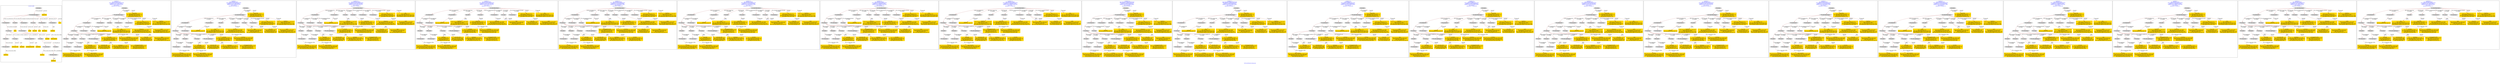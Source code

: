 digraph n0 {
fontcolor="blue"
remincross="true"
label="s26-s-san-francisco-moma.json"
subgraph cluster_0 {
label="1-correct model"
n2[style="filled",color="white",fillcolor="lightgray",label="E12_Production1"];
n3[style="filled",color="white",fillcolor="lightgray",label="E21_Person1"];
n4[style="filled",color="white",fillcolor="lightgray",label="E69_Death1"];
n5[style="filled",color="white",fillcolor="lightgray",label="E74_Group1"];
n6[style="filled",color="white",fillcolor="lightgray",label="E82_Actor_Appellation1"];
n7[style="filled",color="white",fillcolor="lightgray",label="E67_Birth1"];
n8[shape="plaintext",style="filled",fillcolor="gold",label="artistURI"];
n9[style="filled",color="white",fillcolor="lightgray",label="E22_Man-Made_Object1"];
n10[style="filled",color="white",fillcolor="lightgray",label="E35_Title1"];
n11[style="filled",color="white",fillcolor="lightgray",label="E8_Acquisition1"];
n12[style="filled",color="white",fillcolor="lightgray",label="E55_Type1"];
n13[style="filled",color="white",fillcolor="lightgray",label="E54_Dimension1"];
n14[style="filled",color="white",fillcolor="lightgray",label="E78_Collection1"];
n15[shape="plaintext",style="filled",fillcolor="gold",label="url"];
n16[shape="plaintext",style="filled",fillcolor="gold",label="title"];
n17[style="filled",color="white",fillcolor="lightgray",label="E38_Image1"];
n18[shape="plaintext",style="filled",fillcolor="gold",label="image-URL"];
n19[style="filled",color="white",fillcolor="lightgray",label="E48_Place_Name1"];
n20[shape="plaintext",style="filled",fillcolor="gold",label="birthPlace"];
n21[style="filled",color="white",fillcolor="lightgray",label="E52_Time-Span1"];
n22[shape="plaintext",style="filled",fillcolor="gold",label="birthYear"];
n23[style="filled",color="white",fillcolor="lightgray",label="E52_Time-Span2"];
n24[shape="plaintext",style="filled",fillcolor="gold",label="deathYear"];
n25[style="filled",color="white",fillcolor="lightgray",label="E52_Time-Span3"];
n26[shape="plaintext",style="filled",fillcolor="gold",label="when-acquired"];
n27[style="filled",color="white",fillcolor="lightgray",label="E53_Place1"];
n28[shape="plaintext",style="filled",fillcolor="gold",label="dimensions"];
n29[shape="plaintext",style="filled",fillcolor="gold",label="Type_URI"];
n30[shape="plaintext",style="filled",fillcolor="gold",label="type"];
n31[shape="plaintext",style="filled",fillcolor="gold",label="nationality_URI"];
n32[shape="plaintext",style="filled",fillcolor="gold",label="nationality"];
n33[shape="plaintext",style="filled",fillcolor="gold",label="collection"];
n34[shape="plaintext",style="filled",fillcolor="gold",label="artistAppellationURI"];
n35[shape="plaintext",style="filled",fillcolor="gold",label="artistName"];
n36[shape="plaintext",style="filled",fillcolor="gold",label="credit"];
}
subgraph cluster_1 {
label="candidate 0\nlink coherence:0.9375\nnode coherence:0.9333333333333333\nconfidence:0.4917166422406171\nmapping score:0.51423234479916\ncost:31.99747\n-precision:0.81-recall:0.76"
n38[style="filled",color="white",fillcolor="lightgray",label="E12_Production1"];
n39[style="filled",color="white",fillcolor="lightgray",label="E21_Person1"];
n40[style="filled",color="white",fillcolor="lightgray",label="E52_Time-Span2"];
n41[style="filled",color="white",fillcolor="lightgray",label="E55_Type1"];
n42[style="filled",color="white",fillcolor="lightgray",label="E67_Birth1"];
n43[style="filled",color="white",fillcolor="lightgray",label="E69_Death1"];
n44[style="filled",color="white",fillcolor="lightgray",label="E74_Group1"];
n45[style="filled",color="white",fillcolor="lightgray",label="E82_Actor_Appellation1"];
n46[style="filled",color="white",fillcolor="lightgray",label="E22_Man-Made_Object1"];
n47[style="filled",color="white",fillcolor="lightgray",label="E34_Inscription1"];
n48[style="filled",color="white",fillcolor="lightgray",label="E35_Title1"];
n49[style="filled",color="white",fillcolor="lightgray",label="E54_Dimension1"];
n50[style="filled",color="white",fillcolor="lightgray",label="E8_Acquisition1"];
n51[style="filled",color="white",fillcolor="lightgray",label="E38_Image1"];
n52[style="filled",color="white",fillcolor="lightgray",label="E52_Time-Span1"];
n53[style="filled",color="white",fillcolor="lightgray",label="E52_Time-Span3"];
n54[shape="plaintext",style="filled",fillcolor="gold",label="url\n[E38_Image,classLink,0.317]\n[E78_Collection,classLink,0.28]\n[E22_Man-Made_Object,classLink,0.237]\n[E30_Right,P3_has_note,0.166]"];
n55[shape="plaintext",style="filled",fillcolor="gold",label="when-acquired\n[E52_Time-Span,P82_at_some_time_within,0.443]\n[E52_Time-Span,P82b_end_of_the_end,0.396]\n[E34_Inscription,P3_has_note,0.11]\n[E52_Time-Span,label,0.051]"];
n56[shape="plaintext",style="filled",fillcolor="gold",label="credit\n[E8_Acquisition,P3_has_note,0.403]\n[E30_Right,P3_has_note,0.391]\n[E22_Man-Made_Object,P3_has_note,0.106]\n[E33_Linguistic_Object,P3_has_note,0.1]"];
n57[shape="plaintext",style="filled",fillcolor="gold",label="nationality\n[E74_Group,label,0.542]\n[E74_Group,classLink,0.272]\n[E55_Type,label,0.101]\n[E30_Right,P3_has_note,0.084]"];
n58[shape="plaintext",style="filled",fillcolor="gold",label="collection\n[E34_Inscription,P3_has_note,1.0]"];
n59[shape="plaintext",style="filled",fillcolor="gold",label="artistURI\n[E21_Person,classLink,0.362]\n[E82_Actor_Appellation,classLink,0.299]\n[E39_Actor,classLink,0.258]\n[E30_Right,P3_has_note,0.081]"];
n60[shape="plaintext",style="filled",fillcolor="gold",label="dimensions\n[E54_Dimension,P3_has_note,0.883]\n[E8_Acquisition,P3_has_note,0.057]\n[E22_Man-Made_Object,P3_has_note,0.043]\n[E52_Time-Span,P82_at_some_time_within,0.017]"];
n61[shape="plaintext",style="filled",fillcolor="gold",label="Type_URI\n[E55_Type,classLink,0.561]\n[E55_Type,label,0.153]\n[E57_Material,classLink,0.146]\n[E74_Group,classLink,0.14]"];
n62[shape="plaintext",style="filled",fillcolor="gold",label="type\n[E12_Production,P3_has_note,0.317]\n[E8_Acquisition,P3_has_note,0.26]\n[E55_Type,label,0.224]\n[E22_Man-Made_Object,P3_has_note,0.2]"];
n63[shape="plaintext",style="filled",fillcolor="gold",label="birthYear\n[E52_Time-Span,P82_at_some_time_within,0.362]\n[E52_Time-Span,P82b_end_of_the_end,0.36]\n[E52_Time-Span,P82a_begin_of_the_begin,0.223]\n[E12_Production,P3_has_note,0.054]"];
n64[shape="plaintext",style="filled",fillcolor="gold",label="deathYear\n[E52_Time-Span,P82_at_some_time_within,0.404]\n[E52_Time-Span,P82b_end_of_the_end,0.376]\n[E12_Production,P3_has_note,0.122]\n[E34_Inscription,P3_has_note,0.098]"];
n65[shape="plaintext",style="filled",fillcolor="gold",label="artistName\n[E82_Actor_Appellation,label,0.463]\n[E22_Man-Made_Object,P3_has_note,0.192]\n[E30_Right,P3_has_note,0.178]\n[E8_Acquisition,P3_has_note,0.167]"];
n66[shape="plaintext",style="filled",fillcolor="gold",label="birthPlace\n[E33_Linguistic_Object,P3_has_note,0.29]\n[E35_Title,label,0.284]\n[E22_Man-Made_Object,P3_has_note,0.228]\n[E73_Information_Object,P3_has_note,0.198]"];
n67[shape="plaintext",style="filled",fillcolor="gold",label="image-URL\n[E38_Image,classLink,0.637]\n[E22_Man-Made_Object,classLink,0.134]\n[E53_Place,classLink,0.125]\n[E8_Acquisition,classLink,0.104]"];
n68[shape="plaintext",style="filled",fillcolor="gold",label="artistAppellationURI\n[E82_Actor_Appellation,classLink,0.587]\n[E21_Person,classLink,0.37]\n[E39_Actor,classLink,0.032]\n[E30_Right,P3_has_note,0.01]"];
n69[shape="plaintext",style="filled",fillcolor="gold",label="nationality_URI\n[E74_Group,classLink,0.682]\n[E55_Type,classLink,0.186]\n[E57_Material,classLink,0.093]\n[E55_Type,label,0.038]"];
n70[shape="plaintext",style="filled",fillcolor="gold",label="title\n[E35_Title,label,0.34]\n[E22_Man-Made_Object,P3_has_note,0.257]\n[E73_Information_Object,P3_has_note,0.218]\n[E33_Linguistic_Object,P3_has_note,0.185]"];
}
subgraph cluster_2 {
label="candidate 1\nlink coherence:0.9375\nnode coherence:0.9333333333333333\nconfidence:0.4917166422406171\nmapping score:0.51423234479916\ncost:31.99753\n-precision:0.84-recall:0.79"
n72[style="filled",color="white",fillcolor="lightgray",label="E12_Production1"];
n73[style="filled",color="white",fillcolor="lightgray",label="E21_Person1"];
n74[style="filled",color="white",fillcolor="lightgray",label="E52_Time-Span2"];
n75[style="filled",color="white",fillcolor="lightgray",label="E67_Birth1"];
n76[style="filled",color="white",fillcolor="lightgray",label="E69_Death1"];
n77[style="filled",color="white",fillcolor="lightgray",label="E74_Group1"];
n78[style="filled",color="white",fillcolor="lightgray",label="E82_Actor_Appellation1"];
n79[style="filled",color="white",fillcolor="lightgray",label="E22_Man-Made_Object1"];
n80[style="filled",color="white",fillcolor="lightgray",label="E34_Inscription1"];
n81[style="filled",color="white",fillcolor="lightgray",label="E35_Title1"];
n82[style="filled",color="white",fillcolor="lightgray",label="E54_Dimension1"];
n83[style="filled",color="white",fillcolor="lightgray",label="E55_Type2"];
n84[style="filled",color="white",fillcolor="lightgray",label="E8_Acquisition1"];
n85[style="filled",color="white",fillcolor="lightgray",label="E38_Image1"];
n86[style="filled",color="white",fillcolor="lightgray",label="E52_Time-Span1"];
n87[style="filled",color="white",fillcolor="lightgray",label="E52_Time-Span3"];
n88[shape="plaintext",style="filled",fillcolor="gold",label="url\n[E38_Image,classLink,0.317]\n[E78_Collection,classLink,0.28]\n[E22_Man-Made_Object,classLink,0.237]\n[E30_Right,P3_has_note,0.166]"];
n89[shape="plaintext",style="filled",fillcolor="gold",label="when-acquired\n[E52_Time-Span,P82_at_some_time_within,0.443]\n[E52_Time-Span,P82b_end_of_the_end,0.396]\n[E34_Inscription,P3_has_note,0.11]\n[E52_Time-Span,label,0.051]"];
n90[shape="plaintext",style="filled",fillcolor="gold",label="credit\n[E8_Acquisition,P3_has_note,0.403]\n[E30_Right,P3_has_note,0.391]\n[E22_Man-Made_Object,P3_has_note,0.106]\n[E33_Linguistic_Object,P3_has_note,0.1]"];
n91[shape="plaintext",style="filled",fillcolor="gold",label="nationality\n[E74_Group,label,0.542]\n[E74_Group,classLink,0.272]\n[E55_Type,label,0.101]\n[E30_Right,P3_has_note,0.084]"];
n92[shape="plaintext",style="filled",fillcolor="gold",label="type\n[E12_Production,P3_has_note,0.317]\n[E8_Acquisition,P3_has_note,0.26]\n[E55_Type,label,0.224]\n[E22_Man-Made_Object,P3_has_note,0.2]"];
n93[shape="plaintext",style="filled",fillcolor="gold",label="collection\n[E34_Inscription,P3_has_note,1.0]"];
n94[shape="plaintext",style="filled",fillcolor="gold",label="artistURI\n[E21_Person,classLink,0.362]\n[E82_Actor_Appellation,classLink,0.299]\n[E39_Actor,classLink,0.258]\n[E30_Right,P3_has_note,0.081]"];
n95[shape="plaintext",style="filled",fillcolor="gold",label="dimensions\n[E54_Dimension,P3_has_note,0.883]\n[E8_Acquisition,P3_has_note,0.057]\n[E22_Man-Made_Object,P3_has_note,0.043]\n[E52_Time-Span,P82_at_some_time_within,0.017]"];
n96[shape="plaintext",style="filled",fillcolor="gold",label="Type_URI\n[E55_Type,classLink,0.561]\n[E55_Type,label,0.153]\n[E57_Material,classLink,0.146]\n[E74_Group,classLink,0.14]"];
n97[shape="plaintext",style="filled",fillcolor="gold",label="birthYear\n[E52_Time-Span,P82_at_some_time_within,0.362]\n[E52_Time-Span,P82b_end_of_the_end,0.36]\n[E52_Time-Span,P82a_begin_of_the_begin,0.223]\n[E12_Production,P3_has_note,0.054]"];
n98[shape="plaintext",style="filled",fillcolor="gold",label="deathYear\n[E52_Time-Span,P82_at_some_time_within,0.404]\n[E52_Time-Span,P82b_end_of_the_end,0.376]\n[E12_Production,P3_has_note,0.122]\n[E34_Inscription,P3_has_note,0.098]"];
n99[shape="plaintext",style="filled",fillcolor="gold",label="artistName\n[E82_Actor_Appellation,label,0.463]\n[E22_Man-Made_Object,P3_has_note,0.192]\n[E30_Right,P3_has_note,0.178]\n[E8_Acquisition,P3_has_note,0.167]"];
n100[shape="plaintext",style="filled",fillcolor="gold",label="birthPlace\n[E33_Linguistic_Object,P3_has_note,0.29]\n[E35_Title,label,0.284]\n[E22_Man-Made_Object,P3_has_note,0.228]\n[E73_Information_Object,P3_has_note,0.198]"];
n101[shape="plaintext",style="filled",fillcolor="gold",label="image-URL\n[E38_Image,classLink,0.637]\n[E22_Man-Made_Object,classLink,0.134]\n[E53_Place,classLink,0.125]\n[E8_Acquisition,classLink,0.104]"];
n102[shape="plaintext",style="filled",fillcolor="gold",label="artistAppellationURI\n[E82_Actor_Appellation,classLink,0.587]\n[E21_Person,classLink,0.37]\n[E39_Actor,classLink,0.032]\n[E30_Right,P3_has_note,0.01]"];
n103[shape="plaintext",style="filled",fillcolor="gold",label="nationality_URI\n[E74_Group,classLink,0.682]\n[E55_Type,classLink,0.186]\n[E57_Material,classLink,0.093]\n[E55_Type,label,0.038]"];
n104[shape="plaintext",style="filled",fillcolor="gold",label="title\n[E35_Title,label,0.34]\n[E22_Man-Made_Object,P3_has_note,0.257]\n[E73_Information_Object,P3_has_note,0.218]\n[E33_Linguistic_Object,P3_has_note,0.185]"];
}
subgraph cluster_3 {
label="candidate 10\nlink coherence:0.90625\nnode coherence:0.9333333333333333\nconfidence:0.49012333573617634\nmapping score:0.513701242631013\ncost:31.99764\n-precision:0.75-recall:0.71"
n106[style="filled",color="white",fillcolor="lightgray",label="E12_Production1"];
n107[style="filled",color="white",fillcolor="lightgray",label="E21_Person1"];
n108[style="filled",color="white",fillcolor="lightgray",label="E52_Time-Span2"];
n109[style="filled",color="white",fillcolor="lightgray",label="E55_Type1"];
n110[style="filled",color="white",fillcolor="lightgray",label="E67_Birth1"];
n111[style="filled",color="white",fillcolor="lightgray",label="E69_Death1"];
n112[style="filled",color="white",fillcolor="lightgray",label="E74_Group1"];
n113[style="filled",color="white",fillcolor="lightgray",label="E82_Actor_Appellation1"];
n114[style="filled",color="white",fillcolor="lightgray",label="E22_Man-Made_Object1"];
n115[style="filled",color="white",fillcolor="lightgray",label="E34_Inscription1"];
n116[style="filled",color="white",fillcolor="lightgray",label="E35_Title1"];
n117[style="filled",color="white",fillcolor="lightgray",label="E38_Image1"];
n118[style="filled",color="white",fillcolor="lightgray",label="E54_Dimension1"];
n119[style="filled",color="white",fillcolor="lightgray",label="E8_Acquisition1"];
n120[style="filled",color="white",fillcolor="lightgray",label="E52_Time-Span1"];
n121[style="filled",color="white",fillcolor="lightgray",label="E52_Time-Span3"];
n122[shape="plaintext",style="filled",fillcolor="gold",label="url\n[E38_Image,classLink,0.317]\n[E78_Collection,classLink,0.28]\n[E22_Man-Made_Object,classLink,0.237]\n[E30_Right,P3_has_note,0.166]"];
n123[shape="plaintext",style="filled",fillcolor="gold",label="when-acquired\n[E52_Time-Span,P82_at_some_time_within,0.443]\n[E52_Time-Span,P82b_end_of_the_end,0.396]\n[E34_Inscription,P3_has_note,0.11]\n[E52_Time-Span,label,0.051]"];
n124[shape="plaintext",style="filled",fillcolor="gold",label="credit\n[E8_Acquisition,P3_has_note,0.403]\n[E30_Right,P3_has_note,0.391]\n[E22_Man-Made_Object,P3_has_note,0.106]\n[E33_Linguistic_Object,P3_has_note,0.1]"];
n125[shape="plaintext",style="filled",fillcolor="gold",label="nationality\n[E74_Group,label,0.542]\n[E74_Group,classLink,0.272]\n[E55_Type,label,0.101]\n[E30_Right,P3_has_note,0.084]"];
n126[shape="plaintext",style="filled",fillcolor="gold",label="collection\n[E34_Inscription,P3_has_note,1.0]"];
n127[shape="plaintext",style="filled",fillcolor="gold",label="artistURI\n[E21_Person,classLink,0.362]\n[E82_Actor_Appellation,classLink,0.299]\n[E39_Actor,classLink,0.258]\n[E30_Right,P3_has_note,0.081]"];
n128[shape="plaintext",style="filled",fillcolor="gold",label="dimensions\n[E54_Dimension,P3_has_note,0.883]\n[E8_Acquisition,P3_has_note,0.057]\n[E22_Man-Made_Object,P3_has_note,0.043]\n[E52_Time-Span,P82_at_some_time_within,0.017]"];
n129[shape="plaintext",style="filled",fillcolor="gold",label="Type_URI\n[E55_Type,classLink,0.561]\n[E55_Type,label,0.153]\n[E57_Material,classLink,0.146]\n[E74_Group,classLink,0.14]"];
n130[shape="plaintext",style="filled",fillcolor="gold",label="type\n[E12_Production,P3_has_note,0.317]\n[E8_Acquisition,P3_has_note,0.26]\n[E55_Type,label,0.224]\n[E22_Man-Made_Object,P3_has_note,0.2]"];
n131[shape="plaintext",style="filled",fillcolor="gold",label="birthYear\n[E52_Time-Span,P82_at_some_time_within,0.362]\n[E52_Time-Span,P82b_end_of_the_end,0.36]\n[E52_Time-Span,P82a_begin_of_the_begin,0.223]\n[E12_Production,P3_has_note,0.054]"];
n132[shape="plaintext",style="filled",fillcolor="gold",label="deathYear\n[E52_Time-Span,P82_at_some_time_within,0.404]\n[E52_Time-Span,P82b_end_of_the_end,0.376]\n[E12_Production,P3_has_note,0.122]\n[E34_Inscription,P3_has_note,0.098]"];
n133[shape="plaintext",style="filled",fillcolor="gold",label="artistName\n[E82_Actor_Appellation,label,0.463]\n[E22_Man-Made_Object,P3_has_note,0.192]\n[E30_Right,P3_has_note,0.178]\n[E8_Acquisition,P3_has_note,0.167]"];
n134[shape="plaintext",style="filled",fillcolor="gold",label="title\n[E35_Title,label,0.34]\n[E22_Man-Made_Object,P3_has_note,0.257]\n[E73_Information_Object,P3_has_note,0.218]\n[E33_Linguistic_Object,P3_has_note,0.185]"];
n135[shape="plaintext",style="filled",fillcolor="gold",label="image-URL\n[E38_Image,classLink,0.637]\n[E22_Man-Made_Object,classLink,0.134]\n[E53_Place,classLink,0.125]\n[E8_Acquisition,classLink,0.104]"];
n136[shape="plaintext",style="filled",fillcolor="gold",label="artistAppellationURI\n[E82_Actor_Appellation,classLink,0.587]\n[E21_Person,classLink,0.37]\n[E39_Actor,classLink,0.032]\n[E30_Right,P3_has_note,0.01]"];
n137[shape="plaintext",style="filled",fillcolor="gold",label="nationality_URI\n[E74_Group,classLink,0.682]\n[E55_Type,classLink,0.186]\n[E57_Material,classLink,0.093]\n[E55_Type,label,0.038]"];
n138[shape="plaintext",style="filled",fillcolor="gold",label="birthPlace\n[E33_Linguistic_Object,P3_has_note,0.29]\n[E35_Title,label,0.284]\n[E22_Man-Made_Object,P3_has_note,0.228]\n[E73_Information_Object,P3_has_note,0.198]"];
}
subgraph cluster_4 {
label="candidate 11\nlink coherence:0.90625\nnode coherence:0.9333333333333333\nconfidence:0.49012333573617634\nmapping score:0.513701242631013\ncost:31.9977\n-precision:0.78-recall:0.74"
n140[style="filled",color="white",fillcolor="lightgray",label="E12_Production1"];
n141[style="filled",color="white",fillcolor="lightgray",label="E21_Person1"];
n142[style="filled",color="white",fillcolor="lightgray",label="E52_Time-Span2"];
n143[style="filled",color="white",fillcolor="lightgray",label="E67_Birth1"];
n144[style="filled",color="white",fillcolor="lightgray",label="E69_Death1"];
n145[style="filled",color="white",fillcolor="lightgray",label="E74_Group1"];
n146[style="filled",color="white",fillcolor="lightgray",label="E82_Actor_Appellation1"];
n147[style="filled",color="white",fillcolor="lightgray",label="E22_Man-Made_Object1"];
n148[style="filled",color="white",fillcolor="lightgray",label="E34_Inscription1"];
n149[style="filled",color="white",fillcolor="lightgray",label="E35_Title1"];
n150[style="filled",color="white",fillcolor="lightgray",label="E38_Image1"];
n151[style="filled",color="white",fillcolor="lightgray",label="E54_Dimension1"];
n152[style="filled",color="white",fillcolor="lightgray",label="E55_Type2"];
n153[style="filled",color="white",fillcolor="lightgray",label="E8_Acquisition1"];
n154[style="filled",color="white",fillcolor="lightgray",label="E52_Time-Span1"];
n155[style="filled",color="white",fillcolor="lightgray",label="E52_Time-Span3"];
n156[shape="plaintext",style="filled",fillcolor="gold",label="url\n[E38_Image,classLink,0.317]\n[E78_Collection,classLink,0.28]\n[E22_Man-Made_Object,classLink,0.237]\n[E30_Right,P3_has_note,0.166]"];
n157[shape="plaintext",style="filled",fillcolor="gold",label="when-acquired\n[E52_Time-Span,P82_at_some_time_within,0.443]\n[E52_Time-Span,P82b_end_of_the_end,0.396]\n[E34_Inscription,P3_has_note,0.11]\n[E52_Time-Span,label,0.051]"];
n158[shape="plaintext",style="filled",fillcolor="gold",label="credit\n[E8_Acquisition,P3_has_note,0.403]\n[E30_Right,P3_has_note,0.391]\n[E22_Man-Made_Object,P3_has_note,0.106]\n[E33_Linguistic_Object,P3_has_note,0.1]"];
n159[shape="plaintext",style="filled",fillcolor="gold",label="nationality\n[E74_Group,label,0.542]\n[E74_Group,classLink,0.272]\n[E55_Type,label,0.101]\n[E30_Right,P3_has_note,0.084]"];
n160[shape="plaintext",style="filled",fillcolor="gold",label="type\n[E12_Production,P3_has_note,0.317]\n[E8_Acquisition,P3_has_note,0.26]\n[E55_Type,label,0.224]\n[E22_Man-Made_Object,P3_has_note,0.2]"];
n161[shape="plaintext",style="filled",fillcolor="gold",label="collection\n[E34_Inscription,P3_has_note,1.0]"];
n162[shape="plaintext",style="filled",fillcolor="gold",label="artistURI\n[E21_Person,classLink,0.362]\n[E82_Actor_Appellation,classLink,0.299]\n[E39_Actor,classLink,0.258]\n[E30_Right,P3_has_note,0.081]"];
n163[shape="plaintext",style="filled",fillcolor="gold",label="dimensions\n[E54_Dimension,P3_has_note,0.883]\n[E8_Acquisition,P3_has_note,0.057]\n[E22_Man-Made_Object,P3_has_note,0.043]\n[E52_Time-Span,P82_at_some_time_within,0.017]"];
n164[shape="plaintext",style="filled",fillcolor="gold",label="Type_URI\n[E55_Type,classLink,0.561]\n[E55_Type,label,0.153]\n[E57_Material,classLink,0.146]\n[E74_Group,classLink,0.14]"];
n165[shape="plaintext",style="filled",fillcolor="gold",label="birthYear\n[E52_Time-Span,P82_at_some_time_within,0.362]\n[E52_Time-Span,P82b_end_of_the_end,0.36]\n[E52_Time-Span,P82a_begin_of_the_begin,0.223]\n[E12_Production,P3_has_note,0.054]"];
n166[shape="plaintext",style="filled",fillcolor="gold",label="deathYear\n[E52_Time-Span,P82_at_some_time_within,0.404]\n[E52_Time-Span,P82b_end_of_the_end,0.376]\n[E12_Production,P3_has_note,0.122]\n[E34_Inscription,P3_has_note,0.098]"];
n167[shape="plaintext",style="filled",fillcolor="gold",label="artistName\n[E82_Actor_Appellation,label,0.463]\n[E22_Man-Made_Object,P3_has_note,0.192]\n[E30_Right,P3_has_note,0.178]\n[E8_Acquisition,P3_has_note,0.167]"];
n168[shape="plaintext",style="filled",fillcolor="gold",label="title\n[E35_Title,label,0.34]\n[E22_Man-Made_Object,P3_has_note,0.257]\n[E73_Information_Object,P3_has_note,0.218]\n[E33_Linguistic_Object,P3_has_note,0.185]"];
n169[shape="plaintext",style="filled",fillcolor="gold",label="image-URL\n[E38_Image,classLink,0.637]\n[E22_Man-Made_Object,classLink,0.134]\n[E53_Place,classLink,0.125]\n[E8_Acquisition,classLink,0.104]"];
n170[shape="plaintext",style="filled",fillcolor="gold",label="artistAppellationURI\n[E82_Actor_Appellation,classLink,0.587]\n[E21_Person,classLink,0.37]\n[E39_Actor,classLink,0.032]\n[E30_Right,P3_has_note,0.01]"];
n171[shape="plaintext",style="filled",fillcolor="gold",label="nationality_URI\n[E74_Group,classLink,0.682]\n[E55_Type,classLink,0.186]\n[E57_Material,classLink,0.093]\n[E55_Type,label,0.038]"];
n172[shape="plaintext",style="filled",fillcolor="gold",label="birthPlace\n[E33_Linguistic_Object,P3_has_note,0.29]\n[E35_Title,label,0.284]\n[E22_Man-Made_Object,P3_has_note,0.228]\n[E73_Information_Object,P3_has_note,0.198]"];
}
subgraph cluster_5 {
label="candidate 12\nlink coherence:0.90625\nnode coherence:0.9333333333333333\nconfidence:0.4752781462267928\nmapping score:0.5087528461278852\ncost:31.99764\n-precision:0.72-recall:0.68"
n174[style="filled",color="white",fillcolor="lightgray",label="E12_Production1"];
n175[style="filled",color="white",fillcolor="lightgray",label="E21_Person1"];
n176[style="filled",color="white",fillcolor="lightgray",label="E52_Time-Span2"];
n177[style="filled",color="white",fillcolor="lightgray",label="E55_Type1"];
n178[style="filled",color="white",fillcolor="lightgray",label="E67_Birth1"];
n179[style="filled",color="white",fillcolor="lightgray",label="E69_Death1"];
n180[style="filled",color="white",fillcolor="lightgray",label="E74_Group1"];
n181[style="filled",color="white",fillcolor="lightgray",label="E82_Actor_Appellation1"];
n182[style="filled",color="white",fillcolor="lightgray",label="E22_Man-Made_Object1"];
n183[style="filled",color="white",fillcolor="lightgray",label="E34_Inscription1"];
n184[style="filled",color="white",fillcolor="lightgray",label="E35_Title1"];
n185[style="filled",color="white",fillcolor="lightgray",label="E38_Image1"];
n186[style="filled",color="white",fillcolor="lightgray",label="E54_Dimension1"];
n187[style="filled",color="white",fillcolor="lightgray",label="E8_Acquisition1"];
n188[style="filled",color="white",fillcolor="lightgray",label="E52_Time-Span1"];
n189[style="filled",color="white",fillcolor="lightgray",label="E52_Time-Span3"];
n190[shape="plaintext",style="filled",fillcolor="gold",label="url\n[E38_Image,classLink,0.317]\n[E78_Collection,classLink,0.28]\n[E22_Man-Made_Object,classLink,0.237]\n[E30_Right,P3_has_note,0.166]"];
n191[shape="plaintext",style="filled",fillcolor="gold",label="when-acquired\n[E52_Time-Span,P82_at_some_time_within,0.443]\n[E52_Time-Span,P82b_end_of_the_end,0.396]\n[E34_Inscription,P3_has_note,0.11]\n[E52_Time-Span,label,0.051]"];
n192[shape="plaintext",style="filled",fillcolor="gold",label="credit\n[E8_Acquisition,P3_has_note,0.403]\n[E30_Right,P3_has_note,0.391]\n[E22_Man-Made_Object,P3_has_note,0.106]\n[E33_Linguistic_Object,P3_has_note,0.1]"];
n193[shape="plaintext",style="filled",fillcolor="gold",label="nationality\n[E74_Group,label,0.542]\n[E74_Group,classLink,0.272]\n[E55_Type,label,0.101]\n[E30_Right,P3_has_note,0.084]"];
n194[shape="plaintext",style="filled",fillcolor="gold",label="collection\n[E34_Inscription,P3_has_note,1.0]"];
n195[shape="plaintext",style="filled",fillcolor="gold",label="artistAppellationURI\n[E82_Actor_Appellation,classLink,0.587]\n[E21_Person,classLink,0.37]\n[E39_Actor,classLink,0.032]\n[E30_Right,P3_has_note,0.01]"];
n196[shape="plaintext",style="filled",fillcolor="gold",label="dimensions\n[E54_Dimension,P3_has_note,0.883]\n[E8_Acquisition,P3_has_note,0.057]\n[E22_Man-Made_Object,P3_has_note,0.043]\n[E52_Time-Span,P82_at_some_time_within,0.017]"];
n197[shape="plaintext",style="filled",fillcolor="gold",label="Type_URI\n[E55_Type,classLink,0.561]\n[E55_Type,label,0.153]\n[E57_Material,classLink,0.146]\n[E74_Group,classLink,0.14]"];
n198[shape="plaintext",style="filled",fillcolor="gold",label="type\n[E12_Production,P3_has_note,0.317]\n[E8_Acquisition,P3_has_note,0.26]\n[E55_Type,label,0.224]\n[E22_Man-Made_Object,P3_has_note,0.2]"];
n199[shape="plaintext",style="filled",fillcolor="gold",label="birthYear\n[E52_Time-Span,P82_at_some_time_within,0.362]\n[E52_Time-Span,P82b_end_of_the_end,0.36]\n[E52_Time-Span,P82a_begin_of_the_begin,0.223]\n[E12_Production,P3_has_note,0.054]"];
n200[shape="plaintext",style="filled",fillcolor="gold",label="deathYear\n[E52_Time-Span,P82_at_some_time_within,0.404]\n[E52_Time-Span,P82b_end_of_the_end,0.376]\n[E12_Production,P3_has_note,0.122]\n[E34_Inscription,P3_has_note,0.098]"];
n201[shape="plaintext",style="filled",fillcolor="gold",label="artistName\n[E82_Actor_Appellation,label,0.463]\n[E22_Man-Made_Object,P3_has_note,0.192]\n[E30_Right,P3_has_note,0.178]\n[E8_Acquisition,P3_has_note,0.167]"];
n202[shape="plaintext",style="filled",fillcolor="gold",label="birthPlace\n[E33_Linguistic_Object,P3_has_note,0.29]\n[E35_Title,label,0.284]\n[E22_Man-Made_Object,P3_has_note,0.228]\n[E73_Information_Object,P3_has_note,0.198]"];
n203[shape="plaintext",style="filled",fillcolor="gold",label="image-URL\n[E38_Image,classLink,0.637]\n[E22_Man-Made_Object,classLink,0.134]\n[E53_Place,classLink,0.125]\n[E8_Acquisition,classLink,0.104]"];
n204[shape="plaintext",style="filled",fillcolor="gold",label="artistURI\n[E21_Person,classLink,0.362]\n[E82_Actor_Appellation,classLink,0.299]\n[E39_Actor,classLink,0.258]\n[E30_Right,P3_has_note,0.081]"];
n205[shape="plaintext",style="filled",fillcolor="gold",label="nationality_URI\n[E74_Group,classLink,0.682]\n[E55_Type,classLink,0.186]\n[E57_Material,classLink,0.093]\n[E55_Type,label,0.038]"];
n206[shape="plaintext",style="filled",fillcolor="gold",label="title\n[E35_Title,label,0.34]\n[E22_Man-Made_Object,P3_has_note,0.257]\n[E73_Information_Object,P3_has_note,0.218]\n[E33_Linguistic_Object,P3_has_note,0.185]"];
}
subgraph cluster_6 {
label="candidate 13\nlink coherence:0.90625\nnode coherence:0.9333333333333333\nconfidence:0.4752781462267928\nmapping score:0.5087528461278852\ncost:31.9977\n-precision:0.75-recall:0.71"
n208[style="filled",color="white",fillcolor="lightgray",label="E12_Production1"];
n209[style="filled",color="white",fillcolor="lightgray",label="E21_Person1"];
n210[style="filled",color="white",fillcolor="lightgray",label="E52_Time-Span2"];
n211[style="filled",color="white",fillcolor="lightgray",label="E67_Birth1"];
n212[style="filled",color="white",fillcolor="lightgray",label="E69_Death1"];
n213[style="filled",color="white",fillcolor="lightgray",label="E74_Group1"];
n214[style="filled",color="white",fillcolor="lightgray",label="E82_Actor_Appellation1"];
n215[style="filled",color="white",fillcolor="lightgray",label="E22_Man-Made_Object1"];
n216[style="filled",color="white",fillcolor="lightgray",label="E34_Inscription1"];
n217[style="filled",color="white",fillcolor="lightgray",label="E35_Title1"];
n218[style="filled",color="white",fillcolor="lightgray",label="E38_Image1"];
n219[style="filled",color="white",fillcolor="lightgray",label="E54_Dimension1"];
n220[style="filled",color="white",fillcolor="lightgray",label="E55_Type2"];
n221[style="filled",color="white",fillcolor="lightgray",label="E8_Acquisition1"];
n222[style="filled",color="white",fillcolor="lightgray",label="E52_Time-Span1"];
n223[style="filled",color="white",fillcolor="lightgray",label="E52_Time-Span3"];
n224[shape="plaintext",style="filled",fillcolor="gold",label="url\n[E38_Image,classLink,0.317]\n[E78_Collection,classLink,0.28]\n[E22_Man-Made_Object,classLink,0.237]\n[E30_Right,P3_has_note,0.166]"];
n225[shape="plaintext",style="filled",fillcolor="gold",label="when-acquired\n[E52_Time-Span,P82_at_some_time_within,0.443]\n[E52_Time-Span,P82b_end_of_the_end,0.396]\n[E34_Inscription,P3_has_note,0.11]\n[E52_Time-Span,label,0.051]"];
n226[shape="plaintext",style="filled",fillcolor="gold",label="credit\n[E8_Acquisition,P3_has_note,0.403]\n[E30_Right,P3_has_note,0.391]\n[E22_Man-Made_Object,P3_has_note,0.106]\n[E33_Linguistic_Object,P3_has_note,0.1]"];
n227[shape="plaintext",style="filled",fillcolor="gold",label="nationality\n[E74_Group,label,0.542]\n[E74_Group,classLink,0.272]\n[E55_Type,label,0.101]\n[E30_Right,P3_has_note,0.084]"];
n228[shape="plaintext",style="filled",fillcolor="gold",label="type\n[E12_Production,P3_has_note,0.317]\n[E8_Acquisition,P3_has_note,0.26]\n[E55_Type,label,0.224]\n[E22_Man-Made_Object,P3_has_note,0.2]"];
n229[shape="plaintext",style="filled",fillcolor="gold",label="collection\n[E34_Inscription,P3_has_note,1.0]"];
n230[shape="plaintext",style="filled",fillcolor="gold",label="artistAppellationURI\n[E82_Actor_Appellation,classLink,0.587]\n[E21_Person,classLink,0.37]\n[E39_Actor,classLink,0.032]\n[E30_Right,P3_has_note,0.01]"];
n231[shape="plaintext",style="filled",fillcolor="gold",label="dimensions\n[E54_Dimension,P3_has_note,0.883]\n[E8_Acquisition,P3_has_note,0.057]\n[E22_Man-Made_Object,P3_has_note,0.043]\n[E52_Time-Span,P82_at_some_time_within,0.017]"];
n232[shape="plaintext",style="filled",fillcolor="gold",label="Type_URI\n[E55_Type,classLink,0.561]\n[E55_Type,label,0.153]\n[E57_Material,classLink,0.146]\n[E74_Group,classLink,0.14]"];
n233[shape="plaintext",style="filled",fillcolor="gold",label="birthYear\n[E52_Time-Span,P82_at_some_time_within,0.362]\n[E52_Time-Span,P82b_end_of_the_end,0.36]\n[E52_Time-Span,P82a_begin_of_the_begin,0.223]\n[E12_Production,P3_has_note,0.054]"];
n234[shape="plaintext",style="filled",fillcolor="gold",label="deathYear\n[E52_Time-Span,P82_at_some_time_within,0.404]\n[E52_Time-Span,P82b_end_of_the_end,0.376]\n[E12_Production,P3_has_note,0.122]\n[E34_Inscription,P3_has_note,0.098]"];
n235[shape="plaintext",style="filled",fillcolor="gold",label="artistName\n[E82_Actor_Appellation,label,0.463]\n[E22_Man-Made_Object,P3_has_note,0.192]\n[E30_Right,P3_has_note,0.178]\n[E8_Acquisition,P3_has_note,0.167]"];
n236[shape="plaintext",style="filled",fillcolor="gold",label="birthPlace\n[E33_Linguistic_Object,P3_has_note,0.29]\n[E35_Title,label,0.284]\n[E22_Man-Made_Object,P3_has_note,0.228]\n[E73_Information_Object,P3_has_note,0.198]"];
n237[shape="plaintext",style="filled",fillcolor="gold",label="image-URL\n[E38_Image,classLink,0.637]\n[E22_Man-Made_Object,classLink,0.134]\n[E53_Place,classLink,0.125]\n[E8_Acquisition,classLink,0.104]"];
n238[shape="plaintext",style="filled",fillcolor="gold",label="artistURI\n[E21_Person,classLink,0.362]\n[E82_Actor_Appellation,classLink,0.299]\n[E39_Actor,classLink,0.258]\n[E30_Right,P3_has_note,0.081]"];
n239[shape="plaintext",style="filled",fillcolor="gold",label="nationality_URI\n[E74_Group,classLink,0.682]\n[E55_Type,classLink,0.186]\n[E57_Material,classLink,0.093]\n[E55_Type,label,0.038]"];
n240[shape="plaintext",style="filled",fillcolor="gold",label="title\n[E35_Title,label,0.34]\n[E22_Man-Made_Object,P3_has_note,0.257]\n[E73_Information_Object,P3_has_note,0.218]\n[E33_Linguistic_Object,P3_has_note,0.185]"];
}
subgraph cluster_7 {
label="candidate 14\nlink coherence:0.90625\nnode coherence:0.9333333333333333\nconfidence:0.4736848397223521\nmapping score:0.5082217439597383\ncost:31.99764\n-precision:0.69-recall:0.65"
n242[style="filled",color="white",fillcolor="lightgray",label="E12_Production1"];
n243[style="filled",color="white",fillcolor="lightgray",label="E21_Person1"];
n244[style="filled",color="white",fillcolor="lightgray",label="E52_Time-Span2"];
n245[style="filled",color="white",fillcolor="lightgray",label="E55_Type1"];
n246[style="filled",color="white",fillcolor="lightgray",label="E67_Birth1"];
n247[style="filled",color="white",fillcolor="lightgray",label="E69_Death1"];
n248[style="filled",color="white",fillcolor="lightgray",label="E74_Group1"];
n249[style="filled",color="white",fillcolor="lightgray",label="E82_Actor_Appellation1"];
n250[style="filled",color="white",fillcolor="lightgray",label="E22_Man-Made_Object1"];
n251[style="filled",color="white",fillcolor="lightgray",label="E34_Inscription1"];
n252[style="filled",color="white",fillcolor="lightgray",label="E35_Title1"];
n253[style="filled",color="white",fillcolor="lightgray",label="E38_Image1"];
n254[style="filled",color="white",fillcolor="lightgray",label="E54_Dimension1"];
n255[style="filled",color="white",fillcolor="lightgray",label="E8_Acquisition1"];
n256[style="filled",color="white",fillcolor="lightgray",label="E52_Time-Span1"];
n257[style="filled",color="white",fillcolor="lightgray",label="E52_Time-Span3"];
n258[shape="plaintext",style="filled",fillcolor="gold",label="url\n[E38_Image,classLink,0.317]\n[E78_Collection,classLink,0.28]\n[E22_Man-Made_Object,classLink,0.237]\n[E30_Right,P3_has_note,0.166]"];
n259[shape="plaintext",style="filled",fillcolor="gold",label="when-acquired\n[E52_Time-Span,P82_at_some_time_within,0.443]\n[E52_Time-Span,P82b_end_of_the_end,0.396]\n[E34_Inscription,P3_has_note,0.11]\n[E52_Time-Span,label,0.051]"];
n260[shape="plaintext",style="filled",fillcolor="gold",label="credit\n[E8_Acquisition,P3_has_note,0.403]\n[E30_Right,P3_has_note,0.391]\n[E22_Man-Made_Object,P3_has_note,0.106]\n[E33_Linguistic_Object,P3_has_note,0.1]"];
n261[shape="plaintext",style="filled",fillcolor="gold",label="nationality\n[E74_Group,label,0.542]\n[E74_Group,classLink,0.272]\n[E55_Type,label,0.101]\n[E30_Right,P3_has_note,0.084]"];
n262[shape="plaintext",style="filled",fillcolor="gold",label="collection\n[E34_Inscription,P3_has_note,1.0]"];
n263[shape="plaintext",style="filled",fillcolor="gold",label="artistAppellationURI\n[E82_Actor_Appellation,classLink,0.587]\n[E21_Person,classLink,0.37]\n[E39_Actor,classLink,0.032]\n[E30_Right,P3_has_note,0.01]"];
n264[shape="plaintext",style="filled",fillcolor="gold",label="dimensions\n[E54_Dimension,P3_has_note,0.883]\n[E8_Acquisition,P3_has_note,0.057]\n[E22_Man-Made_Object,P3_has_note,0.043]\n[E52_Time-Span,P82_at_some_time_within,0.017]"];
n265[shape="plaintext",style="filled",fillcolor="gold",label="Type_URI\n[E55_Type,classLink,0.561]\n[E55_Type,label,0.153]\n[E57_Material,classLink,0.146]\n[E74_Group,classLink,0.14]"];
n266[shape="plaintext",style="filled",fillcolor="gold",label="type\n[E12_Production,P3_has_note,0.317]\n[E8_Acquisition,P3_has_note,0.26]\n[E55_Type,label,0.224]\n[E22_Man-Made_Object,P3_has_note,0.2]"];
n267[shape="plaintext",style="filled",fillcolor="gold",label="birthYear\n[E52_Time-Span,P82_at_some_time_within,0.362]\n[E52_Time-Span,P82b_end_of_the_end,0.36]\n[E52_Time-Span,P82a_begin_of_the_begin,0.223]\n[E12_Production,P3_has_note,0.054]"];
n268[shape="plaintext",style="filled",fillcolor="gold",label="deathYear\n[E52_Time-Span,P82_at_some_time_within,0.404]\n[E52_Time-Span,P82b_end_of_the_end,0.376]\n[E12_Production,P3_has_note,0.122]\n[E34_Inscription,P3_has_note,0.098]"];
n269[shape="plaintext",style="filled",fillcolor="gold",label="artistName\n[E82_Actor_Appellation,label,0.463]\n[E22_Man-Made_Object,P3_has_note,0.192]\n[E30_Right,P3_has_note,0.178]\n[E8_Acquisition,P3_has_note,0.167]"];
n270[shape="plaintext",style="filled",fillcolor="gold",label="title\n[E35_Title,label,0.34]\n[E22_Man-Made_Object,P3_has_note,0.257]\n[E73_Information_Object,P3_has_note,0.218]\n[E33_Linguistic_Object,P3_has_note,0.185]"];
n271[shape="plaintext",style="filled",fillcolor="gold",label="image-URL\n[E38_Image,classLink,0.637]\n[E22_Man-Made_Object,classLink,0.134]\n[E53_Place,classLink,0.125]\n[E8_Acquisition,classLink,0.104]"];
n272[shape="plaintext",style="filled",fillcolor="gold",label="artistURI\n[E21_Person,classLink,0.362]\n[E82_Actor_Appellation,classLink,0.299]\n[E39_Actor,classLink,0.258]\n[E30_Right,P3_has_note,0.081]"];
n273[shape="plaintext",style="filled",fillcolor="gold",label="nationality_URI\n[E74_Group,classLink,0.682]\n[E55_Type,classLink,0.186]\n[E57_Material,classLink,0.093]\n[E55_Type,label,0.038]"];
n274[shape="plaintext",style="filled",fillcolor="gold",label="birthPlace\n[E33_Linguistic_Object,P3_has_note,0.29]\n[E35_Title,label,0.284]\n[E22_Man-Made_Object,P3_has_note,0.228]\n[E73_Information_Object,P3_has_note,0.198]"];
}
subgraph cluster_8 {
label="candidate 15\nlink coherence:0.90625\nnode coherence:0.9333333333333333\nconfidence:0.4736848397223521\nmapping score:0.5082217439597383\ncost:31.9977\n-precision:0.72-recall:0.68"
n276[style="filled",color="white",fillcolor="lightgray",label="E12_Production1"];
n277[style="filled",color="white",fillcolor="lightgray",label="E21_Person1"];
n278[style="filled",color="white",fillcolor="lightgray",label="E52_Time-Span2"];
n279[style="filled",color="white",fillcolor="lightgray",label="E67_Birth1"];
n280[style="filled",color="white",fillcolor="lightgray",label="E69_Death1"];
n281[style="filled",color="white",fillcolor="lightgray",label="E74_Group1"];
n282[style="filled",color="white",fillcolor="lightgray",label="E82_Actor_Appellation1"];
n283[style="filled",color="white",fillcolor="lightgray",label="E22_Man-Made_Object1"];
n284[style="filled",color="white",fillcolor="lightgray",label="E34_Inscription1"];
n285[style="filled",color="white",fillcolor="lightgray",label="E35_Title1"];
n286[style="filled",color="white",fillcolor="lightgray",label="E38_Image1"];
n287[style="filled",color="white",fillcolor="lightgray",label="E54_Dimension1"];
n288[style="filled",color="white",fillcolor="lightgray",label="E55_Type2"];
n289[style="filled",color="white",fillcolor="lightgray",label="E8_Acquisition1"];
n290[style="filled",color="white",fillcolor="lightgray",label="E52_Time-Span1"];
n291[style="filled",color="white",fillcolor="lightgray",label="E52_Time-Span3"];
n292[shape="plaintext",style="filled",fillcolor="gold",label="url\n[E38_Image,classLink,0.317]\n[E78_Collection,classLink,0.28]\n[E22_Man-Made_Object,classLink,0.237]\n[E30_Right,P3_has_note,0.166]"];
n293[shape="plaintext",style="filled",fillcolor="gold",label="when-acquired\n[E52_Time-Span,P82_at_some_time_within,0.443]\n[E52_Time-Span,P82b_end_of_the_end,0.396]\n[E34_Inscription,P3_has_note,0.11]\n[E52_Time-Span,label,0.051]"];
n294[shape="plaintext",style="filled",fillcolor="gold",label="credit\n[E8_Acquisition,P3_has_note,0.403]\n[E30_Right,P3_has_note,0.391]\n[E22_Man-Made_Object,P3_has_note,0.106]\n[E33_Linguistic_Object,P3_has_note,0.1]"];
n295[shape="plaintext",style="filled",fillcolor="gold",label="nationality\n[E74_Group,label,0.542]\n[E74_Group,classLink,0.272]\n[E55_Type,label,0.101]\n[E30_Right,P3_has_note,0.084]"];
n296[shape="plaintext",style="filled",fillcolor="gold",label="type\n[E12_Production,P3_has_note,0.317]\n[E8_Acquisition,P3_has_note,0.26]\n[E55_Type,label,0.224]\n[E22_Man-Made_Object,P3_has_note,0.2]"];
n297[shape="plaintext",style="filled",fillcolor="gold",label="collection\n[E34_Inscription,P3_has_note,1.0]"];
n298[shape="plaintext",style="filled",fillcolor="gold",label="artistAppellationURI\n[E82_Actor_Appellation,classLink,0.587]\n[E21_Person,classLink,0.37]\n[E39_Actor,classLink,0.032]\n[E30_Right,P3_has_note,0.01]"];
n299[shape="plaintext",style="filled",fillcolor="gold",label="dimensions\n[E54_Dimension,P3_has_note,0.883]\n[E8_Acquisition,P3_has_note,0.057]\n[E22_Man-Made_Object,P3_has_note,0.043]\n[E52_Time-Span,P82_at_some_time_within,0.017]"];
n300[shape="plaintext",style="filled",fillcolor="gold",label="Type_URI\n[E55_Type,classLink,0.561]\n[E55_Type,label,0.153]\n[E57_Material,classLink,0.146]\n[E74_Group,classLink,0.14]"];
n301[shape="plaintext",style="filled",fillcolor="gold",label="birthYear\n[E52_Time-Span,P82_at_some_time_within,0.362]\n[E52_Time-Span,P82b_end_of_the_end,0.36]\n[E52_Time-Span,P82a_begin_of_the_begin,0.223]\n[E12_Production,P3_has_note,0.054]"];
n302[shape="plaintext",style="filled",fillcolor="gold",label="deathYear\n[E52_Time-Span,P82_at_some_time_within,0.404]\n[E52_Time-Span,P82b_end_of_the_end,0.376]\n[E12_Production,P3_has_note,0.122]\n[E34_Inscription,P3_has_note,0.098]"];
n303[shape="plaintext",style="filled",fillcolor="gold",label="artistName\n[E82_Actor_Appellation,label,0.463]\n[E22_Man-Made_Object,P3_has_note,0.192]\n[E30_Right,P3_has_note,0.178]\n[E8_Acquisition,P3_has_note,0.167]"];
n304[shape="plaintext",style="filled",fillcolor="gold",label="title\n[E35_Title,label,0.34]\n[E22_Man-Made_Object,P3_has_note,0.257]\n[E73_Information_Object,P3_has_note,0.218]\n[E33_Linguistic_Object,P3_has_note,0.185]"];
n305[shape="plaintext",style="filled",fillcolor="gold",label="image-URL\n[E38_Image,classLink,0.637]\n[E22_Man-Made_Object,classLink,0.134]\n[E53_Place,classLink,0.125]\n[E8_Acquisition,classLink,0.104]"];
n306[shape="plaintext",style="filled",fillcolor="gold",label="artistURI\n[E21_Person,classLink,0.362]\n[E82_Actor_Appellation,classLink,0.299]\n[E39_Actor,classLink,0.258]\n[E30_Right,P3_has_note,0.081]"];
n307[shape="plaintext",style="filled",fillcolor="gold",label="nationality_URI\n[E74_Group,classLink,0.682]\n[E55_Type,classLink,0.186]\n[E57_Material,classLink,0.093]\n[E55_Type,label,0.038]"];
n308[shape="plaintext",style="filled",fillcolor="gold",label="birthPlace\n[E33_Linguistic_Object,P3_has_note,0.29]\n[E35_Title,label,0.284]\n[E22_Man-Made_Object,P3_has_note,0.228]\n[E73_Information_Object,P3_has_note,0.198]"];
}
subgraph cluster_9 {
label="candidate 16\nlink coherence:0.9032258064516129\nnode coherence:0.896551724137931\nconfidence:0.4900253966916414\nmapping score:0.5112119814529947\ncost:129.99765\n-precision:0.81-recall:0.74"
n310[style="filled",color="white",fillcolor="lightgray",label="E12_Production1"];
n311[style="filled",color="white",fillcolor="lightgray",label="E21_Person1"];
n312[style="filled",color="white",fillcolor="lightgray",label="E55_Type1"];
n313[style="filled",color="white",fillcolor="lightgray",label="E67_Birth1"];
n314[style="filled",color="white",fillcolor="lightgray",label="E69_Death1"];
n315[style="filled",color="white",fillcolor="lightgray",label="E74_Group1"];
n316[style="filled",color="white",fillcolor="lightgray",label="E82_Actor_Appellation1"];
n317[style="filled",color="white",fillcolor="lightgray",label="E22_Man-Made_Object1"];
n318[style="filled",color="white",fillcolor="lightgray",label="E34_Inscription1"];
n319[style="filled",color="white",fillcolor="lightgray",label="E35_Title1"];
n320[style="filled",color="white",fillcolor="lightgray",label="E54_Dimension1"];
n321[style="filled",color="white",fillcolor="lightgray",label="E8_Acquisition1"];
n322[style="filled",color="white",fillcolor="lightgray",label="E38_Image1"];
n323[style="filled",color="white",fillcolor="lightgray",label="E52_Time-Span1"];
n324[style="filled",color="white",fillcolor="lightgray",label="E52_Time-Span3"];
n325[shape="plaintext",style="filled",fillcolor="gold",label="url\n[E38_Image,classLink,0.317]\n[E78_Collection,classLink,0.28]\n[E22_Man-Made_Object,classLink,0.237]\n[E30_Right,P3_has_note,0.166]"];
n326[shape="plaintext",style="filled",fillcolor="gold",label="when-acquired\n[E52_Time-Span,P82_at_some_time_within,0.443]\n[E52_Time-Span,P82b_end_of_the_end,0.396]\n[E34_Inscription,P3_has_note,0.11]\n[E52_Time-Span,label,0.051]"];
n327[shape="plaintext",style="filled",fillcolor="gold",label="credit\n[E8_Acquisition,P3_has_note,0.403]\n[E30_Right,P3_has_note,0.391]\n[E22_Man-Made_Object,P3_has_note,0.106]\n[E33_Linguistic_Object,P3_has_note,0.1]"];
n328[shape="plaintext",style="filled",fillcolor="gold",label="nationality\n[E74_Group,label,0.542]\n[E74_Group,classLink,0.272]\n[E55_Type,label,0.101]\n[E30_Right,P3_has_note,0.084]"];
n329[shape="plaintext",style="filled",fillcolor="gold",label="collection\n[E34_Inscription,P3_has_note,1.0]"];
n330[shape="plaintext",style="filled",fillcolor="gold",label="artistURI\n[E21_Person,classLink,0.362]\n[E82_Actor_Appellation,classLink,0.299]\n[E39_Actor,classLink,0.258]\n[E30_Right,P3_has_note,0.081]"];
n331[shape="plaintext",style="filled",fillcolor="gold",label="deathYear\n[E52_Time-Span,P82_at_some_time_within,0.404]\n[E52_Time-Span,P82b_end_of_the_end,0.376]\n[E12_Production,P3_has_note,0.122]\n[E34_Inscription,P3_has_note,0.098]"];
n332[shape="plaintext",style="filled",fillcolor="gold",label="dimensions\n[E54_Dimension,P3_has_note,0.883]\n[E8_Acquisition,P3_has_note,0.057]\n[E22_Man-Made_Object,P3_has_note,0.043]\n[E52_Time-Span,P82_at_some_time_within,0.017]"];
n333[shape="plaintext",style="filled",fillcolor="gold",label="Type_URI\n[E55_Type,classLink,0.561]\n[E55_Type,label,0.153]\n[E57_Material,classLink,0.146]\n[E74_Group,classLink,0.14]"];
n334[shape="plaintext",style="filled",fillcolor="gold",label="type\n[E12_Production,P3_has_note,0.317]\n[E8_Acquisition,P3_has_note,0.26]\n[E55_Type,label,0.224]\n[E22_Man-Made_Object,P3_has_note,0.2]"];
n335[shape="plaintext",style="filled",fillcolor="gold",label="birthYear\n[E52_Time-Span,P82_at_some_time_within,0.362]\n[E52_Time-Span,P82b_end_of_the_end,0.36]\n[E52_Time-Span,P82a_begin_of_the_begin,0.223]\n[E12_Production,P3_has_note,0.054]"];
n336[shape="plaintext",style="filled",fillcolor="gold",label="artistName\n[E82_Actor_Appellation,label,0.463]\n[E22_Man-Made_Object,P3_has_note,0.192]\n[E30_Right,P3_has_note,0.178]\n[E8_Acquisition,P3_has_note,0.167]"];
n337[shape="plaintext",style="filled",fillcolor="gold",label="birthPlace\n[E33_Linguistic_Object,P3_has_note,0.29]\n[E35_Title,label,0.284]\n[E22_Man-Made_Object,P3_has_note,0.228]\n[E73_Information_Object,P3_has_note,0.198]"];
n338[shape="plaintext",style="filled",fillcolor="gold",label="image-URL\n[E38_Image,classLink,0.637]\n[E22_Man-Made_Object,classLink,0.134]\n[E53_Place,classLink,0.125]\n[E8_Acquisition,classLink,0.104]"];
n339[shape="plaintext",style="filled",fillcolor="gold",label="artistAppellationURI\n[E82_Actor_Appellation,classLink,0.587]\n[E21_Person,classLink,0.37]\n[E39_Actor,classLink,0.032]\n[E30_Right,P3_has_note,0.01]"];
n340[shape="plaintext",style="filled",fillcolor="gold",label="nationality_URI\n[E74_Group,classLink,0.682]\n[E55_Type,classLink,0.186]\n[E57_Material,classLink,0.093]\n[E55_Type,label,0.038]"];
n341[shape="plaintext",style="filled",fillcolor="gold",label="title\n[E35_Title,label,0.34]\n[E22_Man-Made_Object,P3_has_note,0.257]\n[E73_Information_Object,P3_has_note,0.218]\n[E33_Linguistic_Object,P3_has_note,0.185]"];
}
subgraph cluster_10 {
label="candidate 17\nlink coherence:0.9032258064516129\nnode coherence:0.896551724137931\nconfidence:0.4900253966916414\nmapping score:0.5112119814529947\ncost:129.99771\n-precision:0.84-recall:0.76"
n343[style="filled",color="white",fillcolor="lightgray",label="E12_Production1"];
n344[style="filled",color="white",fillcolor="lightgray",label="E21_Person1"];
n345[style="filled",color="white",fillcolor="lightgray",label="E67_Birth1"];
n346[style="filled",color="white",fillcolor="lightgray",label="E69_Death1"];
n347[style="filled",color="white",fillcolor="lightgray",label="E74_Group1"];
n348[style="filled",color="white",fillcolor="lightgray",label="E82_Actor_Appellation1"];
n349[style="filled",color="white",fillcolor="lightgray",label="E22_Man-Made_Object1"];
n350[style="filled",color="white",fillcolor="lightgray",label="E34_Inscription1"];
n351[style="filled",color="white",fillcolor="lightgray",label="E35_Title1"];
n352[style="filled",color="white",fillcolor="lightgray",label="E54_Dimension1"];
n353[style="filled",color="white",fillcolor="lightgray",label="E55_Type2"];
n354[style="filled",color="white",fillcolor="lightgray",label="E8_Acquisition1"];
n355[style="filled",color="white",fillcolor="lightgray",label="E38_Image1"];
n356[style="filled",color="white",fillcolor="lightgray",label="E52_Time-Span1"];
n357[style="filled",color="white",fillcolor="lightgray",label="E52_Time-Span3"];
n358[shape="plaintext",style="filled",fillcolor="gold",label="url\n[E38_Image,classLink,0.317]\n[E78_Collection,classLink,0.28]\n[E22_Man-Made_Object,classLink,0.237]\n[E30_Right,P3_has_note,0.166]"];
n359[shape="plaintext",style="filled",fillcolor="gold",label="when-acquired\n[E52_Time-Span,P82_at_some_time_within,0.443]\n[E52_Time-Span,P82b_end_of_the_end,0.396]\n[E34_Inscription,P3_has_note,0.11]\n[E52_Time-Span,label,0.051]"];
n360[shape="plaintext",style="filled",fillcolor="gold",label="credit\n[E8_Acquisition,P3_has_note,0.403]\n[E30_Right,P3_has_note,0.391]\n[E22_Man-Made_Object,P3_has_note,0.106]\n[E33_Linguistic_Object,P3_has_note,0.1]"];
n361[shape="plaintext",style="filled",fillcolor="gold",label="nationality\n[E74_Group,label,0.542]\n[E74_Group,classLink,0.272]\n[E55_Type,label,0.101]\n[E30_Right,P3_has_note,0.084]"];
n362[shape="plaintext",style="filled",fillcolor="gold",label="type\n[E12_Production,P3_has_note,0.317]\n[E8_Acquisition,P3_has_note,0.26]\n[E55_Type,label,0.224]\n[E22_Man-Made_Object,P3_has_note,0.2]"];
n363[shape="plaintext",style="filled",fillcolor="gold",label="collection\n[E34_Inscription,P3_has_note,1.0]"];
n364[shape="plaintext",style="filled",fillcolor="gold",label="artistURI\n[E21_Person,classLink,0.362]\n[E82_Actor_Appellation,classLink,0.299]\n[E39_Actor,classLink,0.258]\n[E30_Right,P3_has_note,0.081]"];
n365[shape="plaintext",style="filled",fillcolor="gold",label="deathYear\n[E52_Time-Span,P82_at_some_time_within,0.404]\n[E52_Time-Span,P82b_end_of_the_end,0.376]\n[E12_Production,P3_has_note,0.122]\n[E34_Inscription,P3_has_note,0.098]"];
n366[shape="plaintext",style="filled",fillcolor="gold",label="dimensions\n[E54_Dimension,P3_has_note,0.883]\n[E8_Acquisition,P3_has_note,0.057]\n[E22_Man-Made_Object,P3_has_note,0.043]\n[E52_Time-Span,P82_at_some_time_within,0.017]"];
n367[shape="plaintext",style="filled",fillcolor="gold",label="Type_URI\n[E55_Type,classLink,0.561]\n[E55_Type,label,0.153]\n[E57_Material,classLink,0.146]\n[E74_Group,classLink,0.14]"];
n368[shape="plaintext",style="filled",fillcolor="gold",label="birthYear\n[E52_Time-Span,P82_at_some_time_within,0.362]\n[E52_Time-Span,P82b_end_of_the_end,0.36]\n[E52_Time-Span,P82a_begin_of_the_begin,0.223]\n[E12_Production,P3_has_note,0.054]"];
n369[shape="plaintext",style="filled",fillcolor="gold",label="artistName\n[E82_Actor_Appellation,label,0.463]\n[E22_Man-Made_Object,P3_has_note,0.192]\n[E30_Right,P3_has_note,0.178]\n[E8_Acquisition,P3_has_note,0.167]"];
n370[shape="plaintext",style="filled",fillcolor="gold",label="birthPlace\n[E33_Linguistic_Object,P3_has_note,0.29]\n[E35_Title,label,0.284]\n[E22_Man-Made_Object,P3_has_note,0.228]\n[E73_Information_Object,P3_has_note,0.198]"];
n371[shape="plaintext",style="filled",fillcolor="gold",label="image-URL\n[E38_Image,classLink,0.637]\n[E22_Man-Made_Object,classLink,0.134]\n[E53_Place,classLink,0.125]\n[E8_Acquisition,classLink,0.104]"];
n372[shape="plaintext",style="filled",fillcolor="gold",label="artistAppellationURI\n[E82_Actor_Appellation,classLink,0.587]\n[E21_Person,classLink,0.37]\n[E39_Actor,classLink,0.032]\n[E30_Right,P3_has_note,0.01]"];
n373[shape="plaintext",style="filled",fillcolor="gold",label="nationality_URI\n[E74_Group,classLink,0.682]\n[E55_Type,classLink,0.186]\n[E57_Material,classLink,0.093]\n[E55_Type,label,0.038]"];
n374[shape="plaintext",style="filled",fillcolor="gold",label="title\n[E35_Title,label,0.34]\n[E22_Man-Made_Object,P3_has_note,0.257]\n[E73_Information_Object,P3_has_note,0.218]\n[E33_Linguistic_Object,P3_has_note,0.185]"];
}
subgraph cluster_11 {
label="candidate 18\nlink coherence:0.9\nnode coherence:0.896551724137931\nconfidence:0.4900253966916414\nmapping score:0.5112119814529947\ncost:29.99776\n-precision:0.73-recall:0.65"
n376[style="filled",color="white",fillcolor="lightgray",label="E12_Production1"];
n377[style="filled",color="white",fillcolor="lightgray",label="E21_Person1"];
n378[style="filled",color="white",fillcolor="lightgray",label="E52_Time-Span2"];
n379[style="filled",color="white",fillcolor="lightgray",label="E55_Type1"];
n380[style="filled",color="white",fillcolor="lightgray",label="E67_Birth1"];
n381[style="filled",color="white",fillcolor="lightgray",label="E74_Group1"];
n382[style="filled",color="white",fillcolor="lightgray",label="E82_Actor_Appellation1"];
n383[style="filled",color="white",fillcolor="lightgray",label="E22_Man-Made_Object1"];
n384[style="filled",color="white",fillcolor="lightgray",label="E34_Inscription1"];
n385[style="filled",color="white",fillcolor="lightgray",label="E35_Title1"];
n386[style="filled",color="white",fillcolor="lightgray",label="E54_Dimension1"];
n387[style="filled",color="white",fillcolor="lightgray",label="E8_Acquisition1"];
n388[style="filled",color="white",fillcolor="lightgray",label="E38_Image1"];
n389[style="filled",color="white",fillcolor="lightgray",label="E52_Time-Span1"];
n390[shape="plaintext",style="filled",fillcolor="gold",label="url\n[E38_Image,classLink,0.317]\n[E78_Collection,classLink,0.28]\n[E22_Man-Made_Object,classLink,0.237]\n[E30_Right,P3_has_note,0.166]"];
n391[shape="plaintext",style="filled",fillcolor="gold",label="credit\n[E8_Acquisition,P3_has_note,0.403]\n[E30_Right,P3_has_note,0.391]\n[E22_Man-Made_Object,P3_has_note,0.106]\n[E33_Linguistic_Object,P3_has_note,0.1]"];
n392[shape="plaintext",style="filled",fillcolor="gold",label="nationality\n[E74_Group,label,0.542]\n[E74_Group,classLink,0.272]\n[E55_Type,label,0.101]\n[E30_Right,P3_has_note,0.084]"];
n393[shape="plaintext",style="filled",fillcolor="gold",label="collection\n[E34_Inscription,P3_has_note,1.0]"];
n394[shape="plaintext",style="filled",fillcolor="gold",label="artistURI\n[E21_Person,classLink,0.362]\n[E82_Actor_Appellation,classLink,0.299]\n[E39_Actor,classLink,0.258]\n[E30_Right,P3_has_note,0.081]"];
n395[shape="plaintext",style="filled",fillcolor="gold",label="dimensions\n[E54_Dimension,P3_has_note,0.883]\n[E8_Acquisition,P3_has_note,0.057]\n[E22_Man-Made_Object,P3_has_note,0.043]\n[E52_Time-Span,P82_at_some_time_within,0.017]"];
n396[shape="plaintext",style="filled",fillcolor="gold",label="Type_URI\n[E55_Type,classLink,0.561]\n[E55_Type,label,0.153]\n[E57_Material,classLink,0.146]\n[E74_Group,classLink,0.14]"];
n397[shape="plaintext",style="filled",fillcolor="gold",label="deathYear\n[E52_Time-Span,P82_at_some_time_within,0.404]\n[E52_Time-Span,P82b_end_of_the_end,0.376]\n[E12_Production,P3_has_note,0.122]\n[E34_Inscription,P3_has_note,0.098]"];
n398[shape="plaintext",style="filled",fillcolor="gold",label="type\n[E12_Production,P3_has_note,0.317]\n[E8_Acquisition,P3_has_note,0.26]\n[E55_Type,label,0.224]\n[E22_Man-Made_Object,P3_has_note,0.2]"];
n399[shape="plaintext",style="filled",fillcolor="gold",label="when-acquired\n[E52_Time-Span,P82_at_some_time_within,0.443]\n[E52_Time-Span,P82b_end_of_the_end,0.396]\n[E34_Inscription,P3_has_note,0.11]\n[E52_Time-Span,label,0.051]"];
n400[shape="plaintext",style="filled",fillcolor="gold",label="birthYear\n[E52_Time-Span,P82_at_some_time_within,0.362]\n[E52_Time-Span,P82b_end_of_the_end,0.36]\n[E52_Time-Span,P82a_begin_of_the_begin,0.223]\n[E12_Production,P3_has_note,0.054]"];
n401[shape="plaintext",style="filled",fillcolor="gold",label="artistName\n[E82_Actor_Appellation,label,0.463]\n[E22_Man-Made_Object,P3_has_note,0.192]\n[E30_Right,P3_has_note,0.178]\n[E8_Acquisition,P3_has_note,0.167]"];
n402[shape="plaintext",style="filled",fillcolor="gold",label="birthPlace\n[E33_Linguistic_Object,P3_has_note,0.29]\n[E35_Title,label,0.284]\n[E22_Man-Made_Object,P3_has_note,0.228]\n[E73_Information_Object,P3_has_note,0.198]"];
n403[shape="plaintext",style="filled",fillcolor="gold",label="image-URL\n[E38_Image,classLink,0.637]\n[E22_Man-Made_Object,classLink,0.134]\n[E53_Place,classLink,0.125]\n[E8_Acquisition,classLink,0.104]"];
n404[shape="plaintext",style="filled",fillcolor="gold",label="artistAppellationURI\n[E82_Actor_Appellation,classLink,0.587]\n[E21_Person,classLink,0.37]\n[E39_Actor,classLink,0.032]\n[E30_Right,P3_has_note,0.01]"];
n405[shape="plaintext",style="filled",fillcolor="gold",label="nationality_URI\n[E74_Group,classLink,0.682]\n[E55_Type,classLink,0.186]\n[E57_Material,classLink,0.093]\n[E55_Type,label,0.038]"];
n406[shape="plaintext",style="filled",fillcolor="gold",label="title\n[E35_Title,label,0.34]\n[E22_Man-Made_Object,P3_has_note,0.257]\n[E73_Information_Object,P3_has_note,0.218]\n[E33_Linguistic_Object,P3_has_note,0.185]"];
}
subgraph cluster_12 {
label="candidate 19\nlink coherence:0.9\nnode coherence:0.896551724137931\nconfidence:0.4900253966916414\nmapping score:0.5112119814529947\ncost:29.99782\n-precision:0.77-recall:0.68"
n408[style="filled",color="white",fillcolor="lightgray",label="E12_Production1"];
n409[style="filled",color="white",fillcolor="lightgray",label="E21_Person1"];
n410[style="filled",color="white",fillcolor="lightgray",label="E52_Time-Span2"];
n411[style="filled",color="white",fillcolor="lightgray",label="E67_Birth1"];
n412[style="filled",color="white",fillcolor="lightgray",label="E74_Group1"];
n413[style="filled",color="white",fillcolor="lightgray",label="E82_Actor_Appellation1"];
n414[style="filled",color="white",fillcolor="lightgray",label="E22_Man-Made_Object1"];
n415[style="filled",color="white",fillcolor="lightgray",label="E34_Inscription1"];
n416[style="filled",color="white",fillcolor="lightgray",label="E35_Title1"];
n417[style="filled",color="white",fillcolor="lightgray",label="E54_Dimension1"];
n418[style="filled",color="white",fillcolor="lightgray",label="E55_Type2"];
n419[style="filled",color="white",fillcolor="lightgray",label="E8_Acquisition1"];
n420[style="filled",color="white",fillcolor="lightgray",label="E38_Image1"];
n421[style="filled",color="white",fillcolor="lightgray",label="E52_Time-Span1"];
n422[shape="plaintext",style="filled",fillcolor="gold",label="url\n[E38_Image,classLink,0.317]\n[E78_Collection,classLink,0.28]\n[E22_Man-Made_Object,classLink,0.237]\n[E30_Right,P3_has_note,0.166]"];
n423[shape="plaintext",style="filled",fillcolor="gold",label="credit\n[E8_Acquisition,P3_has_note,0.403]\n[E30_Right,P3_has_note,0.391]\n[E22_Man-Made_Object,P3_has_note,0.106]\n[E33_Linguistic_Object,P3_has_note,0.1]"];
n424[shape="plaintext",style="filled",fillcolor="gold",label="nationality\n[E74_Group,label,0.542]\n[E74_Group,classLink,0.272]\n[E55_Type,label,0.101]\n[E30_Right,P3_has_note,0.084]"];
n425[shape="plaintext",style="filled",fillcolor="gold",label="type\n[E12_Production,P3_has_note,0.317]\n[E8_Acquisition,P3_has_note,0.26]\n[E55_Type,label,0.224]\n[E22_Man-Made_Object,P3_has_note,0.2]"];
n426[shape="plaintext",style="filled",fillcolor="gold",label="collection\n[E34_Inscription,P3_has_note,1.0]"];
n427[shape="plaintext",style="filled",fillcolor="gold",label="artistURI\n[E21_Person,classLink,0.362]\n[E82_Actor_Appellation,classLink,0.299]\n[E39_Actor,classLink,0.258]\n[E30_Right,P3_has_note,0.081]"];
n428[shape="plaintext",style="filled",fillcolor="gold",label="dimensions\n[E54_Dimension,P3_has_note,0.883]\n[E8_Acquisition,P3_has_note,0.057]\n[E22_Man-Made_Object,P3_has_note,0.043]\n[E52_Time-Span,P82_at_some_time_within,0.017]"];
n429[shape="plaintext",style="filled",fillcolor="gold",label="deathYear\n[E52_Time-Span,P82_at_some_time_within,0.404]\n[E52_Time-Span,P82b_end_of_the_end,0.376]\n[E12_Production,P3_has_note,0.122]\n[E34_Inscription,P3_has_note,0.098]"];
n430[shape="plaintext",style="filled",fillcolor="gold",label="Type_URI\n[E55_Type,classLink,0.561]\n[E55_Type,label,0.153]\n[E57_Material,classLink,0.146]\n[E74_Group,classLink,0.14]"];
n431[shape="plaintext",style="filled",fillcolor="gold",label="when-acquired\n[E52_Time-Span,P82_at_some_time_within,0.443]\n[E52_Time-Span,P82b_end_of_the_end,0.396]\n[E34_Inscription,P3_has_note,0.11]\n[E52_Time-Span,label,0.051]"];
n432[shape="plaintext",style="filled",fillcolor="gold",label="birthYear\n[E52_Time-Span,P82_at_some_time_within,0.362]\n[E52_Time-Span,P82b_end_of_the_end,0.36]\n[E52_Time-Span,P82a_begin_of_the_begin,0.223]\n[E12_Production,P3_has_note,0.054]"];
n433[shape="plaintext",style="filled",fillcolor="gold",label="artistName\n[E82_Actor_Appellation,label,0.463]\n[E22_Man-Made_Object,P3_has_note,0.192]\n[E30_Right,P3_has_note,0.178]\n[E8_Acquisition,P3_has_note,0.167]"];
n434[shape="plaintext",style="filled",fillcolor="gold",label="birthPlace\n[E33_Linguistic_Object,P3_has_note,0.29]\n[E35_Title,label,0.284]\n[E22_Man-Made_Object,P3_has_note,0.228]\n[E73_Information_Object,P3_has_note,0.198]"];
n435[shape="plaintext",style="filled",fillcolor="gold",label="image-URL\n[E38_Image,classLink,0.637]\n[E22_Man-Made_Object,classLink,0.134]\n[E53_Place,classLink,0.125]\n[E8_Acquisition,classLink,0.104]"];
n436[shape="plaintext",style="filled",fillcolor="gold",label="artistAppellationURI\n[E82_Actor_Appellation,classLink,0.587]\n[E21_Person,classLink,0.37]\n[E39_Actor,classLink,0.032]\n[E30_Right,P3_has_note,0.01]"];
n437[shape="plaintext",style="filled",fillcolor="gold",label="nationality_URI\n[E74_Group,classLink,0.682]\n[E55_Type,classLink,0.186]\n[E57_Material,classLink,0.093]\n[E55_Type,label,0.038]"];
n438[shape="plaintext",style="filled",fillcolor="gold",label="title\n[E35_Title,label,0.34]\n[E22_Man-Made_Object,P3_has_note,0.257]\n[E73_Information_Object,P3_has_note,0.218]\n[E33_Linguistic_Object,P3_has_note,0.185]"];
}
subgraph cluster_13 {
label="candidate 2\nlink coherence:0.9375\nnode coherence:0.9333333333333333\nconfidence:0.49012333573617634\nmapping score:0.513701242631013\ncost:31.99747\n-precision:0.78-recall:0.74"
n440[style="filled",color="white",fillcolor="lightgray",label="E12_Production1"];
n441[style="filled",color="white",fillcolor="lightgray",label="E21_Person1"];
n442[style="filled",color="white",fillcolor="lightgray",label="E52_Time-Span2"];
n443[style="filled",color="white",fillcolor="lightgray",label="E55_Type1"];
n444[style="filled",color="white",fillcolor="lightgray",label="E67_Birth1"];
n445[style="filled",color="white",fillcolor="lightgray",label="E69_Death1"];
n446[style="filled",color="white",fillcolor="lightgray",label="E74_Group1"];
n447[style="filled",color="white",fillcolor="lightgray",label="E82_Actor_Appellation1"];
n448[style="filled",color="white",fillcolor="lightgray",label="E22_Man-Made_Object1"];
n449[style="filled",color="white",fillcolor="lightgray",label="E34_Inscription1"];
n450[style="filled",color="white",fillcolor="lightgray",label="E35_Title1"];
n451[style="filled",color="white",fillcolor="lightgray",label="E54_Dimension1"];
n452[style="filled",color="white",fillcolor="lightgray",label="E8_Acquisition1"];
n453[style="filled",color="white",fillcolor="lightgray",label="E38_Image1"];
n454[style="filled",color="white",fillcolor="lightgray",label="E52_Time-Span1"];
n455[style="filled",color="white",fillcolor="lightgray",label="E52_Time-Span3"];
n456[shape="plaintext",style="filled",fillcolor="gold",label="url\n[E38_Image,classLink,0.317]\n[E78_Collection,classLink,0.28]\n[E22_Man-Made_Object,classLink,0.237]\n[E30_Right,P3_has_note,0.166]"];
n457[shape="plaintext",style="filled",fillcolor="gold",label="when-acquired\n[E52_Time-Span,P82_at_some_time_within,0.443]\n[E52_Time-Span,P82b_end_of_the_end,0.396]\n[E34_Inscription,P3_has_note,0.11]\n[E52_Time-Span,label,0.051]"];
n458[shape="plaintext",style="filled",fillcolor="gold",label="credit\n[E8_Acquisition,P3_has_note,0.403]\n[E30_Right,P3_has_note,0.391]\n[E22_Man-Made_Object,P3_has_note,0.106]\n[E33_Linguistic_Object,P3_has_note,0.1]"];
n459[shape="plaintext",style="filled",fillcolor="gold",label="nationality\n[E74_Group,label,0.542]\n[E74_Group,classLink,0.272]\n[E55_Type,label,0.101]\n[E30_Right,P3_has_note,0.084]"];
n460[shape="plaintext",style="filled",fillcolor="gold",label="collection\n[E34_Inscription,P3_has_note,1.0]"];
n461[shape="plaintext",style="filled",fillcolor="gold",label="artistURI\n[E21_Person,classLink,0.362]\n[E82_Actor_Appellation,classLink,0.299]\n[E39_Actor,classLink,0.258]\n[E30_Right,P3_has_note,0.081]"];
n462[shape="plaintext",style="filled",fillcolor="gold",label="dimensions\n[E54_Dimension,P3_has_note,0.883]\n[E8_Acquisition,P3_has_note,0.057]\n[E22_Man-Made_Object,P3_has_note,0.043]\n[E52_Time-Span,P82_at_some_time_within,0.017]"];
n463[shape="plaintext",style="filled",fillcolor="gold",label="Type_URI\n[E55_Type,classLink,0.561]\n[E55_Type,label,0.153]\n[E57_Material,classLink,0.146]\n[E74_Group,classLink,0.14]"];
n464[shape="plaintext",style="filled",fillcolor="gold",label="type\n[E12_Production,P3_has_note,0.317]\n[E8_Acquisition,P3_has_note,0.26]\n[E55_Type,label,0.224]\n[E22_Man-Made_Object,P3_has_note,0.2]"];
n465[shape="plaintext",style="filled",fillcolor="gold",label="birthYear\n[E52_Time-Span,P82_at_some_time_within,0.362]\n[E52_Time-Span,P82b_end_of_the_end,0.36]\n[E52_Time-Span,P82a_begin_of_the_begin,0.223]\n[E12_Production,P3_has_note,0.054]"];
n466[shape="plaintext",style="filled",fillcolor="gold",label="deathYear\n[E52_Time-Span,P82_at_some_time_within,0.404]\n[E52_Time-Span,P82b_end_of_the_end,0.376]\n[E12_Production,P3_has_note,0.122]\n[E34_Inscription,P3_has_note,0.098]"];
n467[shape="plaintext",style="filled",fillcolor="gold",label="artistName\n[E82_Actor_Appellation,label,0.463]\n[E22_Man-Made_Object,P3_has_note,0.192]\n[E30_Right,P3_has_note,0.178]\n[E8_Acquisition,P3_has_note,0.167]"];
n468[shape="plaintext",style="filled",fillcolor="gold",label="title\n[E35_Title,label,0.34]\n[E22_Man-Made_Object,P3_has_note,0.257]\n[E73_Information_Object,P3_has_note,0.218]\n[E33_Linguistic_Object,P3_has_note,0.185]"];
n469[shape="plaintext",style="filled",fillcolor="gold",label="image-URL\n[E38_Image,classLink,0.637]\n[E22_Man-Made_Object,classLink,0.134]\n[E53_Place,classLink,0.125]\n[E8_Acquisition,classLink,0.104]"];
n470[shape="plaintext",style="filled",fillcolor="gold",label="artistAppellationURI\n[E82_Actor_Appellation,classLink,0.587]\n[E21_Person,classLink,0.37]\n[E39_Actor,classLink,0.032]\n[E30_Right,P3_has_note,0.01]"];
n471[shape="plaintext",style="filled",fillcolor="gold",label="nationality_URI\n[E74_Group,classLink,0.682]\n[E55_Type,classLink,0.186]\n[E57_Material,classLink,0.093]\n[E55_Type,label,0.038]"];
n472[shape="plaintext",style="filled",fillcolor="gold",label="birthPlace\n[E33_Linguistic_Object,P3_has_note,0.29]\n[E35_Title,label,0.284]\n[E22_Man-Made_Object,P3_has_note,0.228]\n[E73_Information_Object,P3_has_note,0.198]"];
}
subgraph cluster_14 {
label="candidate 3\nlink coherence:0.9375\nnode coherence:0.9333333333333333\nconfidence:0.49012333573617634\nmapping score:0.513701242631013\ncost:31.99753\n-precision:0.81-recall:0.76"
n474[style="filled",color="white",fillcolor="lightgray",label="E12_Production1"];
n475[style="filled",color="white",fillcolor="lightgray",label="E21_Person1"];
n476[style="filled",color="white",fillcolor="lightgray",label="E52_Time-Span2"];
n477[style="filled",color="white",fillcolor="lightgray",label="E67_Birth1"];
n478[style="filled",color="white",fillcolor="lightgray",label="E69_Death1"];
n479[style="filled",color="white",fillcolor="lightgray",label="E74_Group1"];
n480[style="filled",color="white",fillcolor="lightgray",label="E82_Actor_Appellation1"];
n481[style="filled",color="white",fillcolor="lightgray",label="E22_Man-Made_Object1"];
n482[style="filled",color="white",fillcolor="lightgray",label="E34_Inscription1"];
n483[style="filled",color="white",fillcolor="lightgray",label="E35_Title1"];
n484[style="filled",color="white",fillcolor="lightgray",label="E54_Dimension1"];
n485[style="filled",color="white",fillcolor="lightgray",label="E55_Type2"];
n486[style="filled",color="white",fillcolor="lightgray",label="E8_Acquisition1"];
n487[style="filled",color="white",fillcolor="lightgray",label="E38_Image1"];
n488[style="filled",color="white",fillcolor="lightgray",label="E52_Time-Span1"];
n489[style="filled",color="white",fillcolor="lightgray",label="E52_Time-Span3"];
n490[shape="plaintext",style="filled",fillcolor="gold",label="url\n[E38_Image,classLink,0.317]\n[E78_Collection,classLink,0.28]\n[E22_Man-Made_Object,classLink,0.237]\n[E30_Right,P3_has_note,0.166]"];
n491[shape="plaintext",style="filled",fillcolor="gold",label="when-acquired\n[E52_Time-Span,P82_at_some_time_within,0.443]\n[E52_Time-Span,P82b_end_of_the_end,0.396]\n[E34_Inscription,P3_has_note,0.11]\n[E52_Time-Span,label,0.051]"];
n492[shape="plaintext",style="filled",fillcolor="gold",label="credit\n[E8_Acquisition,P3_has_note,0.403]\n[E30_Right,P3_has_note,0.391]\n[E22_Man-Made_Object,P3_has_note,0.106]\n[E33_Linguistic_Object,P3_has_note,0.1]"];
n493[shape="plaintext",style="filled",fillcolor="gold",label="nationality\n[E74_Group,label,0.542]\n[E74_Group,classLink,0.272]\n[E55_Type,label,0.101]\n[E30_Right,P3_has_note,0.084]"];
n494[shape="plaintext",style="filled",fillcolor="gold",label="type\n[E12_Production,P3_has_note,0.317]\n[E8_Acquisition,P3_has_note,0.26]\n[E55_Type,label,0.224]\n[E22_Man-Made_Object,P3_has_note,0.2]"];
n495[shape="plaintext",style="filled",fillcolor="gold",label="collection\n[E34_Inscription,P3_has_note,1.0]"];
n496[shape="plaintext",style="filled",fillcolor="gold",label="artistURI\n[E21_Person,classLink,0.362]\n[E82_Actor_Appellation,classLink,0.299]\n[E39_Actor,classLink,0.258]\n[E30_Right,P3_has_note,0.081]"];
n497[shape="plaintext",style="filled",fillcolor="gold",label="dimensions\n[E54_Dimension,P3_has_note,0.883]\n[E8_Acquisition,P3_has_note,0.057]\n[E22_Man-Made_Object,P3_has_note,0.043]\n[E52_Time-Span,P82_at_some_time_within,0.017]"];
n498[shape="plaintext",style="filled",fillcolor="gold",label="Type_URI\n[E55_Type,classLink,0.561]\n[E55_Type,label,0.153]\n[E57_Material,classLink,0.146]\n[E74_Group,classLink,0.14]"];
n499[shape="plaintext",style="filled",fillcolor="gold",label="birthYear\n[E52_Time-Span,P82_at_some_time_within,0.362]\n[E52_Time-Span,P82b_end_of_the_end,0.36]\n[E52_Time-Span,P82a_begin_of_the_begin,0.223]\n[E12_Production,P3_has_note,0.054]"];
n500[shape="plaintext",style="filled",fillcolor="gold",label="deathYear\n[E52_Time-Span,P82_at_some_time_within,0.404]\n[E52_Time-Span,P82b_end_of_the_end,0.376]\n[E12_Production,P3_has_note,0.122]\n[E34_Inscription,P3_has_note,0.098]"];
n501[shape="plaintext",style="filled",fillcolor="gold",label="artistName\n[E82_Actor_Appellation,label,0.463]\n[E22_Man-Made_Object,P3_has_note,0.192]\n[E30_Right,P3_has_note,0.178]\n[E8_Acquisition,P3_has_note,0.167]"];
n502[shape="plaintext",style="filled",fillcolor="gold",label="title\n[E35_Title,label,0.34]\n[E22_Man-Made_Object,P3_has_note,0.257]\n[E73_Information_Object,P3_has_note,0.218]\n[E33_Linguistic_Object,P3_has_note,0.185]"];
n503[shape="plaintext",style="filled",fillcolor="gold",label="image-URL\n[E38_Image,classLink,0.637]\n[E22_Man-Made_Object,classLink,0.134]\n[E53_Place,classLink,0.125]\n[E8_Acquisition,classLink,0.104]"];
n504[shape="plaintext",style="filled",fillcolor="gold",label="artistAppellationURI\n[E82_Actor_Appellation,classLink,0.587]\n[E21_Person,classLink,0.37]\n[E39_Actor,classLink,0.032]\n[E30_Right,P3_has_note,0.01]"];
n505[shape="plaintext",style="filled",fillcolor="gold",label="nationality_URI\n[E74_Group,classLink,0.682]\n[E55_Type,classLink,0.186]\n[E57_Material,classLink,0.093]\n[E55_Type,label,0.038]"];
n506[shape="plaintext",style="filled",fillcolor="gold",label="birthPlace\n[E33_Linguistic_Object,P3_has_note,0.29]\n[E35_Title,label,0.284]\n[E22_Man-Made_Object,P3_has_note,0.228]\n[E73_Information_Object,P3_has_note,0.198]"];
}
subgraph cluster_15 {
label="candidate 4\nlink coherence:0.9375\nnode coherence:0.9333333333333333\nconfidence:0.4752781462267928\nmapping score:0.5087528461278852\ncost:31.99747\n-precision:0.75-recall:0.71"
n508[style="filled",color="white",fillcolor="lightgray",label="E12_Production1"];
n509[style="filled",color="white",fillcolor="lightgray",label="E21_Person1"];
n510[style="filled",color="white",fillcolor="lightgray",label="E52_Time-Span2"];
n511[style="filled",color="white",fillcolor="lightgray",label="E55_Type1"];
n512[style="filled",color="white",fillcolor="lightgray",label="E67_Birth1"];
n513[style="filled",color="white",fillcolor="lightgray",label="E69_Death1"];
n514[style="filled",color="white",fillcolor="lightgray",label="E74_Group1"];
n515[style="filled",color="white",fillcolor="lightgray",label="E82_Actor_Appellation1"];
n516[style="filled",color="white",fillcolor="lightgray",label="E22_Man-Made_Object1"];
n517[style="filled",color="white",fillcolor="lightgray",label="E34_Inscription1"];
n518[style="filled",color="white",fillcolor="lightgray",label="E35_Title1"];
n519[style="filled",color="white",fillcolor="lightgray",label="E54_Dimension1"];
n520[style="filled",color="white",fillcolor="lightgray",label="E8_Acquisition1"];
n521[style="filled",color="white",fillcolor="lightgray",label="E38_Image1"];
n522[style="filled",color="white",fillcolor="lightgray",label="E52_Time-Span1"];
n523[style="filled",color="white",fillcolor="lightgray",label="E52_Time-Span3"];
n524[shape="plaintext",style="filled",fillcolor="gold",label="url\n[E38_Image,classLink,0.317]\n[E78_Collection,classLink,0.28]\n[E22_Man-Made_Object,classLink,0.237]\n[E30_Right,P3_has_note,0.166]"];
n525[shape="plaintext",style="filled",fillcolor="gold",label="when-acquired\n[E52_Time-Span,P82_at_some_time_within,0.443]\n[E52_Time-Span,P82b_end_of_the_end,0.396]\n[E34_Inscription,P3_has_note,0.11]\n[E52_Time-Span,label,0.051]"];
n526[shape="plaintext",style="filled",fillcolor="gold",label="credit\n[E8_Acquisition,P3_has_note,0.403]\n[E30_Right,P3_has_note,0.391]\n[E22_Man-Made_Object,P3_has_note,0.106]\n[E33_Linguistic_Object,P3_has_note,0.1]"];
n527[shape="plaintext",style="filled",fillcolor="gold",label="nationality\n[E74_Group,label,0.542]\n[E74_Group,classLink,0.272]\n[E55_Type,label,0.101]\n[E30_Right,P3_has_note,0.084]"];
n528[shape="plaintext",style="filled",fillcolor="gold",label="collection\n[E34_Inscription,P3_has_note,1.0]"];
n529[shape="plaintext",style="filled",fillcolor="gold",label="artistAppellationURI\n[E82_Actor_Appellation,classLink,0.587]\n[E21_Person,classLink,0.37]\n[E39_Actor,classLink,0.032]\n[E30_Right,P3_has_note,0.01]"];
n530[shape="plaintext",style="filled",fillcolor="gold",label="dimensions\n[E54_Dimension,P3_has_note,0.883]\n[E8_Acquisition,P3_has_note,0.057]\n[E22_Man-Made_Object,P3_has_note,0.043]\n[E52_Time-Span,P82_at_some_time_within,0.017]"];
n531[shape="plaintext",style="filled",fillcolor="gold",label="Type_URI\n[E55_Type,classLink,0.561]\n[E55_Type,label,0.153]\n[E57_Material,classLink,0.146]\n[E74_Group,classLink,0.14]"];
n532[shape="plaintext",style="filled",fillcolor="gold",label="type\n[E12_Production,P3_has_note,0.317]\n[E8_Acquisition,P3_has_note,0.26]\n[E55_Type,label,0.224]\n[E22_Man-Made_Object,P3_has_note,0.2]"];
n533[shape="plaintext",style="filled",fillcolor="gold",label="birthYear\n[E52_Time-Span,P82_at_some_time_within,0.362]\n[E52_Time-Span,P82b_end_of_the_end,0.36]\n[E52_Time-Span,P82a_begin_of_the_begin,0.223]\n[E12_Production,P3_has_note,0.054]"];
n534[shape="plaintext",style="filled",fillcolor="gold",label="deathYear\n[E52_Time-Span,P82_at_some_time_within,0.404]\n[E52_Time-Span,P82b_end_of_the_end,0.376]\n[E12_Production,P3_has_note,0.122]\n[E34_Inscription,P3_has_note,0.098]"];
n535[shape="plaintext",style="filled",fillcolor="gold",label="artistName\n[E82_Actor_Appellation,label,0.463]\n[E22_Man-Made_Object,P3_has_note,0.192]\n[E30_Right,P3_has_note,0.178]\n[E8_Acquisition,P3_has_note,0.167]"];
n536[shape="plaintext",style="filled",fillcolor="gold",label="birthPlace\n[E33_Linguistic_Object,P3_has_note,0.29]\n[E35_Title,label,0.284]\n[E22_Man-Made_Object,P3_has_note,0.228]\n[E73_Information_Object,P3_has_note,0.198]"];
n537[shape="plaintext",style="filled",fillcolor="gold",label="image-URL\n[E38_Image,classLink,0.637]\n[E22_Man-Made_Object,classLink,0.134]\n[E53_Place,classLink,0.125]\n[E8_Acquisition,classLink,0.104]"];
n538[shape="plaintext",style="filled",fillcolor="gold",label="artistURI\n[E21_Person,classLink,0.362]\n[E82_Actor_Appellation,classLink,0.299]\n[E39_Actor,classLink,0.258]\n[E30_Right,P3_has_note,0.081]"];
n539[shape="plaintext",style="filled",fillcolor="gold",label="nationality_URI\n[E74_Group,classLink,0.682]\n[E55_Type,classLink,0.186]\n[E57_Material,classLink,0.093]\n[E55_Type,label,0.038]"];
n540[shape="plaintext",style="filled",fillcolor="gold",label="title\n[E35_Title,label,0.34]\n[E22_Man-Made_Object,P3_has_note,0.257]\n[E73_Information_Object,P3_has_note,0.218]\n[E33_Linguistic_Object,P3_has_note,0.185]"];
}
subgraph cluster_16 {
label="candidate 5\nlink coherence:0.9375\nnode coherence:0.9333333333333333\nconfidence:0.4752781462267928\nmapping score:0.5087528461278852\ncost:31.99753\n-precision:0.78-recall:0.74"
n542[style="filled",color="white",fillcolor="lightgray",label="E12_Production1"];
n543[style="filled",color="white",fillcolor="lightgray",label="E21_Person1"];
n544[style="filled",color="white",fillcolor="lightgray",label="E52_Time-Span2"];
n545[style="filled",color="white",fillcolor="lightgray",label="E67_Birth1"];
n546[style="filled",color="white",fillcolor="lightgray",label="E69_Death1"];
n547[style="filled",color="white",fillcolor="lightgray",label="E74_Group1"];
n548[style="filled",color="white",fillcolor="lightgray",label="E82_Actor_Appellation1"];
n549[style="filled",color="white",fillcolor="lightgray",label="E22_Man-Made_Object1"];
n550[style="filled",color="white",fillcolor="lightgray",label="E34_Inscription1"];
n551[style="filled",color="white",fillcolor="lightgray",label="E35_Title1"];
n552[style="filled",color="white",fillcolor="lightgray",label="E54_Dimension1"];
n553[style="filled",color="white",fillcolor="lightgray",label="E55_Type2"];
n554[style="filled",color="white",fillcolor="lightgray",label="E8_Acquisition1"];
n555[style="filled",color="white",fillcolor="lightgray",label="E38_Image1"];
n556[style="filled",color="white",fillcolor="lightgray",label="E52_Time-Span1"];
n557[style="filled",color="white",fillcolor="lightgray",label="E52_Time-Span3"];
n558[shape="plaintext",style="filled",fillcolor="gold",label="url\n[E38_Image,classLink,0.317]\n[E78_Collection,classLink,0.28]\n[E22_Man-Made_Object,classLink,0.237]\n[E30_Right,P3_has_note,0.166]"];
n559[shape="plaintext",style="filled",fillcolor="gold",label="when-acquired\n[E52_Time-Span,P82_at_some_time_within,0.443]\n[E52_Time-Span,P82b_end_of_the_end,0.396]\n[E34_Inscription,P3_has_note,0.11]\n[E52_Time-Span,label,0.051]"];
n560[shape="plaintext",style="filled",fillcolor="gold",label="credit\n[E8_Acquisition,P3_has_note,0.403]\n[E30_Right,P3_has_note,0.391]\n[E22_Man-Made_Object,P3_has_note,0.106]\n[E33_Linguistic_Object,P3_has_note,0.1]"];
n561[shape="plaintext",style="filled",fillcolor="gold",label="nationality\n[E74_Group,label,0.542]\n[E74_Group,classLink,0.272]\n[E55_Type,label,0.101]\n[E30_Right,P3_has_note,0.084]"];
n562[shape="plaintext",style="filled",fillcolor="gold",label="type\n[E12_Production,P3_has_note,0.317]\n[E8_Acquisition,P3_has_note,0.26]\n[E55_Type,label,0.224]\n[E22_Man-Made_Object,P3_has_note,0.2]"];
n563[shape="plaintext",style="filled",fillcolor="gold",label="collection\n[E34_Inscription,P3_has_note,1.0]"];
n564[shape="plaintext",style="filled",fillcolor="gold",label="artistAppellationURI\n[E82_Actor_Appellation,classLink,0.587]\n[E21_Person,classLink,0.37]\n[E39_Actor,classLink,0.032]\n[E30_Right,P3_has_note,0.01]"];
n565[shape="plaintext",style="filled",fillcolor="gold",label="dimensions\n[E54_Dimension,P3_has_note,0.883]\n[E8_Acquisition,P3_has_note,0.057]\n[E22_Man-Made_Object,P3_has_note,0.043]\n[E52_Time-Span,P82_at_some_time_within,0.017]"];
n566[shape="plaintext",style="filled",fillcolor="gold",label="Type_URI\n[E55_Type,classLink,0.561]\n[E55_Type,label,0.153]\n[E57_Material,classLink,0.146]\n[E74_Group,classLink,0.14]"];
n567[shape="plaintext",style="filled",fillcolor="gold",label="birthYear\n[E52_Time-Span,P82_at_some_time_within,0.362]\n[E52_Time-Span,P82b_end_of_the_end,0.36]\n[E52_Time-Span,P82a_begin_of_the_begin,0.223]\n[E12_Production,P3_has_note,0.054]"];
n568[shape="plaintext",style="filled",fillcolor="gold",label="deathYear\n[E52_Time-Span,P82_at_some_time_within,0.404]\n[E52_Time-Span,P82b_end_of_the_end,0.376]\n[E12_Production,P3_has_note,0.122]\n[E34_Inscription,P3_has_note,0.098]"];
n569[shape="plaintext",style="filled",fillcolor="gold",label="artistName\n[E82_Actor_Appellation,label,0.463]\n[E22_Man-Made_Object,P3_has_note,0.192]\n[E30_Right,P3_has_note,0.178]\n[E8_Acquisition,P3_has_note,0.167]"];
n570[shape="plaintext",style="filled",fillcolor="gold",label="birthPlace\n[E33_Linguistic_Object,P3_has_note,0.29]\n[E35_Title,label,0.284]\n[E22_Man-Made_Object,P3_has_note,0.228]\n[E73_Information_Object,P3_has_note,0.198]"];
n571[shape="plaintext",style="filled",fillcolor="gold",label="image-URL\n[E38_Image,classLink,0.637]\n[E22_Man-Made_Object,classLink,0.134]\n[E53_Place,classLink,0.125]\n[E8_Acquisition,classLink,0.104]"];
n572[shape="plaintext",style="filled",fillcolor="gold",label="artistURI\n[E21_Person,classLink,0.362]\n[E82_Actor_Appellation,classLink,0.299]\n[E39_Actor,classLink,0.258]\n[E30_Right,P3_has_note,0.081]"];
n573[shape="plaintext",style="filled",fillcolor="gold",label="nationality_URI\n[E74_Group,classLink,0.682]\n[E55_Type,classLink,0.186]\n[E57_Material,classLink,0.093]\n[E55_Type,label,0.038]"];
n574[shape="plaintext",style="filled",fillcolor="gold",label="title\n[E35_Title,label,0.34]\n[E22_Man-Made_Object,P3_has_note,0.257]\n[E73_Information_Object,P3_has_note,0.218]\n[E33_Linguistic_Object,P3_has_note,0.185]"];
}
subgraph cluster_17 {
label="candidate 6\nlink coherence:0.9375\nnode coherence:0.9333333333333333\nconfidence:0.4736848397223521\nmapping score:0.5082217439597383\ncost:31.99747\n-precision:0.72-recall:0.68"
n576[style="filled",color="white",fillcolor="lightgray",label="E12_Production1"];
n577[style="filled",color="white",fillcolor="lightgray",label="E21_Person1"];
n578[style="filled",color="white",fillcolor="lightgray",label="E52_Time-Span2"];
n579[style="filled",color="white",fillcolor="lightgray",label="E55_Type1"];
n580[style="filled",color="white",fillcolor="lightgray",label="E67_Birth1"];
n581[style="filled",color="white",fillcolor="lightgray",label="E69_Death1"];
n582[style="filled",color="white",fillcolor="lightgray",label="E74_Group1"];
n583[style="filled",color="white",fillcolor="lightgray",label="E82_Actor_Appellation1"];
n584[style="filled",color="white",fillcolor="lightgray",label="E22_Man-Made_Object1"];
n585[style="filled",color="white",fillcolor="lightgray",label="E34_Inscription1"];
n586[style="filled",color="white",fillcolor="lightgray",label="E35_Title1"];
n587[style="filled",color="white",fillcolor="lightgray",label="E54_Dimension1"];
n588[style="filled",color="white",fillcolor="lightgray",label="E8_Acquisition1"];
n589[style="filled",color="white",fillcolor="lightgray",label="E38_Image1"];
n590[style="filled",color="white",fillcolor="lightgray",label="E52_Time-Span1"];
n591[style="filled",color="white",fillcolor="lightgray",label="E52_Time-Span3"];
n592[shape="plaintext",style="filled",fillcolor="gold",label="url\n[E38_Image,classLink,0.317]\n[E78_Collection,classLink,0.28]\n[E22_Man-Made_Object,classLink,0.237]\n[E30_Right,P3_has_note,0.166]"];
n593[shape="plaintext",style="filled",fillcolor="gold",label="when-acquired\n[E52_Time-Span,P82_at_some_time_within,0.443]\n[E52_Time-Span,P82b_end_of_the_end,0.396]\n[E34_Inscription,P3_has_note,0.11]\n[E52_Time-Span,label,0.051]"];
n594[shape="plaintext",style="filled",fillcolor="gold",label="credit\n[E8_Acquisition,P3_has_note,0.403]\n[E30_Right,P3_has_note,0.391]\n[E22_Man-Made_Object,P3_has_note,0.106]\n[E33_Linguistic_Object,P3_has_note,0.1]"];
n595[shape="plaintext",style="filled",fillcolor="gold",label="nationality\n[E74_Group,label,0.542]\n[E74_Group,classLink,0.272]\n[E55_Type,label,0.101]\n[E30_Right,P3_has_note,0.084]"];
n596[shape="plaintext",style="filled",fillcolor="gold",label="collection\n[E34_Inscription,P3_has_note,1.0]"];
n597[shape="plaintext",style="filled",fillcolor="gold",label="artistAppellationURI\n[E82_Actor_Appellation,classLink,0.587]\n[E21_Person,classLink,0.37]\n[E39_Actor,classLink,0.032]\n[E30_Right,P3_has_note,0.01]"];
n598[shape="plaintext",style="filled",fillcolor="gold",label="dimensions\n[E54_Dimension,P3_has_note,0.883]\n[E8_Acquisition,P3_has_note,0.057]\n[E22_Man-Made_Object,P3_has_note,0.043]\n[E52_Time-Span,P82_at_some_time_within,0.017]"];
n599[shape="plaintext",style="filled",fillcolor="gold",label="Type_URI\n[E55_Type,classLink,0.561]\n[E55_Type,label,0.153]\n[E57_Material,classLink,0.146]\n[E74_Group,classLink,0.14]"];
n600[shape="plaintext",style="filled",fillcolor="gold",label="type\n[E12_Production,P3_has_note,0.317]\n[E8_Acquisition,P3_has_note,0.26]\n[E55_Type,label,0.224]\n[E22_Man-Made_Object,P3_has_note,0.2]"];
n601[shape="plaintext",style="filled",fillcolor="gold",label="birthYear\n[E52_Time-Span,P82_at_some_time_within,0.362]\n[E52_Time-Span,P82b_end_of_the_end,0.36]\n[E52_Time-Span,P82a_begin_of_the_begin,0.223]\n[E12_Production,P3_has_note,0.054]"];
n602[shape="plaintext",style="filled",fillcolor="gold",label="deathYear\n[E52_Time-Span,P82_at_some_time_within,0.404]\n[E52_Time-Span,P82b_end_of_the_end,0.376]\n[E12_Production,P3_has_note,0.122]\n[E34_Inscription,P3_has_note,0.098]"];
n603[shape="plaintext",style="filled",fillcolor="gold",label="artistName\n[E82_Actor_Appellation,label,0.463]\n[E22_Man-Made_Object,P3_has_note,0.192]\n[E30_Right,P3_has_note,0.178]\n[E8_Acquisition,P3_has_note,0.167]"];
n604[shape="plaintext",style="filled",fillcolor="gold",label="title\n[E35_Title,label,0.34]\n[E22_Man-Made_Object,P3_has_note,0.257]\n[E73_Information_Object,P3_has_note,0.218]\n[E33_Linguistic_Object,P3_has_note,0.185]"];
n605[shape="plaintext",style="filled",fillcolor="gold",label="image-URL\n[E38_Image,classLink,0.637]\n[E22_Man-Made_Object,classLink,0.134]\n[E53_Place,classLink,0.125]\n[E8_Acquisition,classLink,0.104]"];
n606[shape="plaintext",style="filled",fillcolor="gold",label="artistURI\n[E21_Person,classLink,0.362]\n[E82_Actor_Appellation,classLink,0.299]\n[E39_Actor,classLink,0.258]\n[E30_Right,P3_has_note,0.081]"];
n607[shape="plaintext",style="filled",fillcolor="gold",label="nationality_URI\n[E74_Group,classLink,0.682]\n[E55_Type,classLink,0.186]\n[E57_Material,classLink,0.093]\n[E55_Type,label,0.038]"];
n608[shape="plaintext",style="filled",fillcolor="gold",label="birthPlace\n[E33_Linguistic_Object,P3_has_note,0.29]\n[E35_Title,label,0.284]\n[E22_Man-Made_Object,P3_has_note,0.228]\n[E73_Information_Object,P3_has_note,0.198]"];
}
subgraph cluster_18 {
label="candidate 7\nlink coherence:0.9375\nnode coherence:0.9333333333333333\nconfidence:0.4736848397223521\nmapping score:0.5082217439597383\ncost:31.99753\n-precision:0.75-recall:0.71"
n610[style="filled",color="white",fillcolor="lightgray",label="E12_Production1"];
n611[style="filled",color="white",fillcolor="lightgray",label="E21_Person1"];
n612[style="filled",color="white",fillcolor="lightgray",label="E52_Time-Span2"];
n613[style="filled",color="white",fillcolor="lightgray",label="E67_Birth1"];
n614[style="filled",color="white",fillcolor="lightgray",label="E69_Death1"];
n615[style="filled",color="white",fillcolor="lightgray",label="E74_Group1"];
n616[style="filled",color="white",fillcolor="lightgray",label="E82_Actor_Appellation1"];
n617[style="filled",color="white",fillcolor="lightgray",label="E22_Man-Made_Object1"];
n618[style="filled",color="white",fillcolor="lightgray",label="E34_Inscription1"];
n619[style="filled",color="white",fillcolor="lightgray",label="E35_Title1"];
n620[style="filled",color="white",fillcolor="lightgray",label="E54_Dimension1"];
n621[style="filled",color="white",fillcolor="lightgray",label="E55_Type2"];
n622[style="filled",color="white",fillcolor="lightgray",label="E8_Acquisition1"];
n623[style="filled",color="white",fillcolor="lightgray",label="E38_Image1"];
n624[style="filled",color="white",fillcolor="lightgray",label="E52_Time-Span1"];
n625[style="filled",color="white",fillcolor="lightgray",label="E52_Time-Span3"];
n626[shape="plaintext",style="filled",fillcolor="gold",label="url\n[E38_Image,classLink,0.317]\n[E78_Collection,classLink,0.28]\n[E22_Man-Made_Object,classLink,0.237]\n[E30_Right,P3_has_note,0.166]"];
n627[shape="plaintext",style="filled",fillcolor="gold",label="when-acquired\n[E52_Time-Span,P82_at_some_time_within,0.443]\n[E52_Time-Span,P82b_end_of_the_end,0.396]\n[E34_Inscription,P3_has_note,0.11]\n[E52_Time-Span,label,0.051]"];
n628[shape="plaintext",style="filled",fillcolor="gold",label="credit\n[E8_Acquisition,P3_has_note,0.403]\n[E30_Right,P3_has_note,0.391]\n[E22_Man-Made_Object,P3_has_note,0.106]\n[E33_Linguistic_Object,P3_has_note,0.1]"];
n629[shape="plaintext",style="filled",fillcolor="gold",label="nationality\n[E74_Group,label,0.542]\n[E74_Group,classLink,0.272]\n[E55_Type,label,0.101]\n[E30_Right,P3_has_note,0.084]"];
n630[shape="plaintext",style="filled",fillcolor="gold",label="type\n[E12_Production,P3_has_note,0.317]\n[E8_Acquisition,P3_has_note,0.26]\n[E55_Type,label,0.224]\n[E22_Man-Made_Object,P3_has_note,0.2]"];
n631[shape="plaintext",style="filled",fillcolor="gold",label="collection\n[E34_Inscription,P3_has_note,1.0]"];
n632[shape="plaintext",style="filled",fillcolor="gold",label="artistAppellationURI\n[E82_Actor_Appellation,classLink,0.587]\n[E21_Person,classLink,0.37]\n[E39_Actor,classLink,0.032]\n[E30_Right,P3_has_note,0.01]"];
n633[shape="plaintext",style="filled",fillcolor="gold",label="dimensions\n[E54_Dimension,P3_has_note,0.883]\n[E8_Acquisition,P3_has_note,0.057]\n[E22_Man-Made_Object,P3_has_note,0.043]\n[E52_Time-Span,P82_at_some_time_within,0.017]"];
n634[shape="plaintext",style="filled",fillcolor="gold",label="Type_URI\n[E55_Type,classLink,0.561]\n[E55_Type,label,0.153]\n[E57_Material,classLink,0.146]\n[E74_Group,classLink,0.14]"];
n635[shape="plaintext",style="filled",fillcolor="gold",label="birthYear\n[E52_Time-Span,P82_at_some_time_within,0.362]\n[E52_Time-Span,P82b_end_of_the_end,0.36]\n[E52_Time-Span,P82a_begin_of_the_begin,0.223]\n[E12_Production,P3_has_note,0.054]"];
n636[shape="plaintext",style="filled",fillcolor="gold",label="deathYear\n[E52_Time-Span,P82_at_some_time_within,0.404]\n[E52_Time-Span,P82b_end_of_the_end,0.376]\n[E12_Production,P3_has_note,0.122]\n[E34_Inscription,P3_has_note,0.098]"];
n637[shape="plaintext",style="filled",fillcolor="gold",label="artistName\n[E82_Actor_Appellation,label,0.463]\n[E22_Man-Made_Object,P3_has_note,0.192]\n[E30_Right,P3_has_note,0.178]\n[E8_Acquisition,P3_has_note,0.167]"];
n638[shape="plaintext",style="filled",fillcolor="gold",label="title\n[E35_Title,label,0.34]\n[E22_Man-Made_Object,P3_has_note,0.257]\n[E73_Information_Object,P3_has_note,0.218]\n[E33_Linguistic_Object,P3_has_note,0.185]"];
n639[shape="plaintext",style="filled",fillcolor="gold",label="image-URL\n[E38_Image,classLink,0.637]\n[E22_Man-Made_Object,classLink,0.134]\n[E53_Place,classLink,0.125]\n[E8_Acquisition,classLink,0.104]"];
n640[shape="plaintext",style="filled",fillcolor="gold",label="artistURI\n[E21_Person,classLink,0.362]\n[E82_Actor_Appellation,classLink,0.299]\n[E39_Actor,classLink,0.258]\n[E30_Right,P3_has_note,0.081]"];
n641[shape="plaintext",style="filled",fillcolor="gold",label="nationality_URI\n[E74_Group,classLink,0.682]\n[E55_Type,classLink,0.186]\n[E57_Material,classLink,0.093]\n[E55_Type,label,0.038]"];
n642[shape="plaintext",style="filled",fillcolor="gold",label="birthPlace\n[E33_Linguistic_Object,P3_has_note,0.29]\n[E35_Title,label,0.284]\n[E22_Man-Made_Object,P3_has_note,0.228]\n[E73_Information_Object,P3_has_note,0.198]"];
}
subgraph cluster_19 {
label="candidate 8\nlink coherence:0.90625\nnode coherence:0.9333333333333333\nconfidence:0.4917166422406171\nmapping score:0.51423234479916\ncost:31.99764\n-precision:0.78-recall:0.74"
n644[style="filled",color="white",fillcolor="lightgray",label="E12_Production1"];
n645[style="filled",color="white",fillcolor="lightgray",label="E21_Person1"];
n646[style="filled",color="white",fillcolor="lightgray",label="E52_Time-Span2"];
n647[style="filled",color="white",fillcolor="lightgray",label="E55_Type1"];
n648[style="filled",color="white",fillcolor="lightgray",label="E67_Birth1"];
n649[style="filled",color="white",fillcolor="lightgray",label="E69_Death1"];
n650[style="filled",color="white",fillcolor="lightgray",label="E74_Group1"];
n651[style="filled",color="white",fillcolor="lightgray",label="E82_Actor_Appellation1"];
n652[style="filled",color="white",fillcolor="lightgray",label="E22_Man-Made_Object1"];
n653[style="filled",color="white",fillcolor="lightgray",label="E34_Inscription1"];
n654[style="filled",color="white",fillcolor="lightgray",label="E35_Title1"];
n655[style="filled",color="white",fillcolor="lightgray",label="E38_Image1"];
n656[style="filled",color="white",fillcolor="lightgray",label="E54_Dimension1"];
n657[style="filled",color="white",fillcolor="lightgray",label="E8_Acquisition1"];
n658[style="filled",color="white",fillcolor="lightgray",label="E52_Time-Span1"];
n659[style="filled",color="white",fillcolor="lightgray",label="E52_Time-Span3"];
n660[shape="plaintext",style="filled",fillcolor="gold",label="url\n[E38_Image,classLink,0.317]\n[E78_Collection,classLink,0.28]\n[E22_Man-Made_Object,classLink,0.237]\n[E30_Right,P3_has_note,0.166]"];
n661[shape="plaintext",style="filled",fillcolor="gold",label="when-acquired\n[E52_Time-Span,P82_at_some_time_within,0.443]\n[E52_Time-Span,P82b_end_of_the_end,0.396]\n[E34_Inscription,P3_has_note,0.11]\n[E52_Time-Span,label,0.051]"];
n662[shape="plaintext",style="filled",fillcolor="gold",label="credit\n[E8_Acquisition,P3_has_note,0.403]\n[E30_Right,P3_has_note,0.391]\n[E22_Man-Made_Object,P3_has_note,0.106]\n[E33_Linguistic_Object,P3_has_note,0.1]"];
n663[shape="plaintext",style="filled",fillcolor="gold",label="nationality\n[E74_Group,label,0.542]\n[E74_Group,classLink,0.272]\n[E55_Type,label,0.101]\n[E30_Right,P3_has_note,0.084]"];
n664[shape="plaintext",style="filled",fillcolor="gold",label="collection\n[E34_Inscription,P3_has_note,1.0]"];
n665[shape="plaintext",style="filled",fillcolor="gold",label="artistURI\n[E21_Person,classLink,0.362]\n[E82_Actor_Appellation,classLink,0.299]\n[E39_Actor,classLink,0.258]\n[E30_Right,P3_has_note,0.081]"];
n666[shape="plaintext",style="filled",fillcolor="gold",label="dimensions\n[E54_Dimension,P3_has_note,0.883]\n[E8_Acquisition,P3_has_note,0.057]\n[E22_Man-Made_Object,P3_has_note,0.043]\n[E52_Time-Span,P82_at_some_time_within,0.017]"];
n667[shape="plaintext",style="filled",fillcolor="gold",label="Type_URI\n[E55_Type,classLink,0.561]\n[E55_Type,label,0.153]\n[E57_Material,classLink,0.146]\n[E74_Group,classLink,0.14]"];
n668[shape="plaintext",style="filled",fillcolor="gold",label="type\n[E12_Production,P3_has_note,0.317]\n[E8_Acquisition,P3_has_note,0.26]\n[E55_Type,label,0.224]\n[E22_Man-Made_Object,P3_has_note,0.2]"];
n669[shape="plaintext",style="filled",fillcolor="gold",label="birthYear\n[E52_Time-Span,P82_at_some_time_within,0.362]\n[E52_Time-Span,P82b_end_of_the_end,0.36]\n[E52_Time-Span,P82a_begin_of_the_begin,0.223]\n[E12_Production,P3_has_note,0.054]"];
n670[shape="plaintext",style="filled",fillcolor="gold",label="deathYear\n[E52_Time-Span,P82_at_some_time_within,0.404]\n[E52_Time-Span,P82b_end_of_the_end,0.376]\n[E12_Production,P3_has_note,0.122]\n[E34_Inscription,P3_has_note,0.098]"];
n671[shape="plaintext",style="filled",fillcolor="gold",label="artistName\n[E82_Actor_Appellation,label,0.463]\n[E22_Man-Made_Object,P3_has_note,0.192]\n[E30_Right,P3_has_note,0.178]\n[E8_Acquisition,P3_has_note,0.167]"];
n672[shape="plaintext",style="filled",fillcolor="gold",label="birthPlace\n[E33_Linguistic_Object,P3_has_note,0.29]\n[E35_Title,label,0.284]\n[E22_Man-Made_Object,P3_has_note,0.228]\n[E73_Information_Object,P3_has_note,0.198]"];
n673[shape="plaintext",style="filled",fillcolor="gold",label="image-URL\n[E38_Image,classLink,0.637]\n[E22_Man-Made_Object,classLink,0.134]\n[E53_Place,classLink,0.125]\n[E8_Acquisition,classLink,0.104]"];
n674[shape="plaintext",style="filled",fillcolor="gold",label="artistAppellationURI\n[E82_Actor_Appellation,classLink,0.587]\n[E21_Person,classLink,0.37]\n[E39_Actor,classLink,0.032]\n[E30_Right,P3_has_note,0.01]"];
n675[shape="plaintext",style="filled",fillcolor="gold",label="nationality_URI\n[E74_Group,classLink,0.682]\n[E55_Type,classLink,0.186]\n[E57_Material,classLink,0.093]\n[E55_Type,label,0.038]"];
n676[shape="plaintext",style="filled",fillcolor="gold",label="title\n[E35_Title,label,0.34]\n[E22_Man-Made_Object,P3_has_note,0.257]\n[E73_Information_Object,P3_has_note,0.218]\n[E33_Linguistic_Object,P3_has_note,0.185]"];
}
subgraph cluster_20 {
label="candidate 9\nlink coherence:0.90625\nnode coherence:0.9333333333333333\nconfidence:0.4917166422406171\nmapping score:0.51423234479916\ncost:31.9977\n-precision:0.81-recall:0.76"
n678[style="filled",color="white",fillcolor="lightgray",label="E12_Production1"];
n679[style="filled",color="white",fillcolor="lightgray",label="E21_Person1"];
n680[style="filled",color="white",fillcolor="lightgray",label="E52_Time-Span2"];
n681[style="filled",color="white",fillcolor="lightgray",label="E67_Birth1"];
n682[style="filled",color="white",fillcolor="lightgray",label="E69_Death1"];
n683[style="filled",color="white",fillcolor="lightgray",label="E74_Group1"];
n684[style="filled",color="white",fillcolor="lightgray",label="E82_Actor_Appellation1"];
n685[style="filled",color="white",fillcolor="lightgray",label="E22_Man-Made_Object1"];
n686[style="filled",color="white",fillcolor="lightgray",label="E34_Inscription1"];
n687[style="filled",color="white",fillcolor="lightgray",label="E35_Title1"];
n688[style="filled",color="white",fillcolor="lightgray",label="E38_Image1"];
n689[style="filled",color="white",fillcolor="lightgray",label="E54_Dimension1"];
n690[style="filled",color="white",fillcolor="lightgray",label="E55_Type2"];
n691[style="filled",color="white",fillcolor="lightgray",label="E8_Acquisition1"];
n692[style="filled",color="white",fillcolor="lightgray",label="E52_Time-Span1"];
n693[style="filled",color="white",fillcolor="lightgray",label="E52_Time-Span3"];
n694[shape="plaintext",style="filled",fillcolor="gold",label="url\n[E38_Image,classLink,0.317]\n[E78_Collection,classLink,0.28]\n[E22_Man-Made_Object,classLink,0.237]\n[E30_Right,P3_has_note,0.166]"];
n695[shape="plaintext",style="filled",fillcolor="gold",label="when-acquired\n[E52_Time-Span,P82_at_some_time_within,0.443]\n[E52_Time-Span,P82b_end_of_the_end,0.396]\n[E34_Inscription,P3_has_note,0.11]\n[E52_Time-Span,label,0.051]"];
n696[shape="plaintext",style="filled",fillcolor="gold",label="credit\n[E8_Acquisition,P3_has_note,0.403]\n[E30_Right,P3_has_note,0.391]\n[E22_Man-Made_Object,P3_has_note,0.106]\n[E33_Linguistic_Object,P3_has_note,0.1]"];
n697[shape="plaintext",style="filled",fillcolor="gold",label="nationality\n[E74_Group,label,0.542]\n[E74_Group,classLink,0.272]\n[E55_Type,label,0.101]\n[E30_Right,P3_has_note,0.084]"];
n698[shape="plaintext",style="filled",fillcolor="gold",label="type\n[E12_Production,P3_has_note,0.317]\n[E8_Acquisition,P3_has_note,0.26]\n[E55_Type,label,0.224]\n[E22_Man-Made_Object,P3_has_note,0.2]"];
n699[shape="plaintext",style="filled",fillcolor="gold",label="collection\n[E34_Inscription,P3_has_note,1.0]"];
n700[shape="plaintext",style="filled",fillcolor="gold",label="artistURI\n[E21_Person,classLink,0.362]\n[E82_Actor_Appellation,classLink,0.299]\n[E39_Actor,classLink,0.258]\n[E30_Right,P3_has_note,0.081]"];
n701[shape="plaintext",style="filled",fillcolor="gold",label="dimensions\n[E54_Dimension,P3_has_note,0.883]\n[E8_Acquisition,P3_has_note,0.057]\n[E22_Man-Made_Object,P3_has_note,0.043]\n[E52_Time-Span,P82_at_some_time_within,0.017]"];
n702[shape="plaintext",style="filled",fillcolor="gold",label="Type_URI\n[E55_Type,classLink,0.561]\n[E55_Type,label,0.153]\n[E57_Material,classLink,0.146]\n[E74_Group,classLink,0.14]"];
n703[shape="plaintext",style="filled",fillcolor="gold",label="birthYear\n[E52_Time-Span,P82_at_some_time_within,0.362]\n[E52_Time-Span,P82b_end_of_the_end,0.36]\n[E52_Time-Span,P82a_begin_of_the_begin,0.223]\n[E12_Production,P3_has_note,0.054]"];
n704[shape="plaintext",style="filled",fillcolor="gold",label="deathYear\n[E52_Time-Span,P82_at_some_time_within,0.404]\n[E52_Time-Span,P82b_end_of_the_end,0.376]\n[E12_Production,P3_has_note,0.122]\n[E34_Inscription,P3_has_note,0.098]"];
n705[shape="plaintext",style="filled",fillcolor="gold",label="artistName\n[E82_Actor_Appellation,label,0.463]\n[E22_Man-Made_Object,P3_has_note,0.192]\n[E30_Right,P3_has_note,0.178]\n[E8_Acquisition,P3_has_note,0.167]"];
n706[shape="plaintext",style="filled",fillcolor="gold",label="birthPlace\n[E33_Linguistic_Object,P3_has_note,0.29]\n[E35_Title,label,0.284]\n[E22_Man-Made_Object,P3_has_note,0.228]\n[E73_Information_Object,P3_has_note,0.198]"];
n707[shape="plaintext",style="filled",fillcolor="gold",label="image-URL\n[E38_Image,classLink,0.637]\n[E22_Man-Made_Object,classLink,0.134]\n[E53_Place,classLink,0.125]\n[E8_Acquisition,classLink,0.104]"];
n708[shape="plaintext",style="filled",fillcolor="gold",label="artistAppellationURI\n[E82_Actor_Appellation,classLink,0.587]\n[E21_Person,classLink,0.37]\n[E39_Actor,classLink,0.032]\n[E30_Right,P3_has_note,0.01]"];
n709[shape="plaintext",style="filled",fillcolor="gold",label="nationality_URI\n[E74_Group,classLink,0.682]\n[E55_Type,classLink,0.186]\n[E57_Material,classLink,0.093]\n[E55_Type,label,0.038]"];
n710[shape="plaintext",style="filled",fillcolor="gold",label="title\n[E35_Title,label,0.34]\n[E22_Man-Made_Object,P3_has_note,0.257]\n[E73_Information_Object,P3_has_note,0.218]\n[E33_Linguistic_Object,P3_has_note,0.185]"];
}
n2 -> n3[color="brown",fontcolor="black",label="P14_carried_out_by"]
n3 -> n4[color="brown",fontcolor="black",label="P100i_died_in"]
n3 -> n5[color="brown",fontcolor="black",label="P107i_is_current_or_former_member_of"]
n3 -> n6[color="brown",fontcolor="black",label="P131_is_identified_by"]
n3 -> n7[color="brown",fontcolor="black",label="P98i_was_born"]
n3 -> n8[color="brown",fontcolor="black",label="classLink"]
n9 -> n10[color="brown",fontcolor="black",label="P102_has_title"]
n9 -> n2[color="brown",fontcolor="black",label="P108i_was_produced_by"]
n9 -> n11[color="brown",fontcolor="black",label="P24i_changed_ownership_through"]
n9 -> n12[color="brown",fontcolor="black",label="P2_has_type"]
n9 -> n13[color="brown",fontcolor="black",label="P43_has_dimension"]
n9 -> n14[color="brown",fontcolor="black",label="P46i_forms_part_of"]
n9 -> n15[color="brown",fontcolor="black",label="classLink"]
n10 -> n16[color="brown",fontcolor="black",label="label"]
n17 -> n9[color="brown",fontcolor="black",label="P138_represents"]
n17 -> n18[color="brown",fontcolor="black",label="classLink"]
n19 -> n20[color="brown",fontcolor="black",label="label"]
n21 -> n22[color="brown",fontcolor="black",label="P82_at_some_time_within"]
n23 -> n24[color="brown",fontcolor="black",label="P82_at_some_time_within"]
n25 -> n26[color="brown",fontcolor="black",label="P82_at_some_time_within"]
n27 -> n19[color="brown",fontcolor="black",label="P87_is_identified_by"]
n13 -> n28[color="brown",fontcolor="black",label="P3_has_note"]
n12 -> n29[color="brown",fontcolor="black",label="classLink"]
n12 -> n30[color="brown",fontcolor="black",label="label"]
n7 -> n21[color="brown",fontcolor="black",label="P4_has_time-span"]
n7 -> n27[color="brown",fontcolor="black",label="P7_took_place_at"]
n4 -> n23[color="brown",fontcolor="black",label="P4_has_time-span"]
n5 -> n31[color="brown",fontcolor="black",label="classLink"]
n5 -> n32[color="brown",fontcolor="black",label="label"]
n14 -> n33[color="brown",fontcolor="black",label="label"]
n6 -> n34[color="brown",fontcolor="black",label="classLink"]
n6 -> n35[color="brown",fontcolor="black",label="label"]
n11 -> n36[color="brown",fontcolor="black",label="P3_has_note"]
n11 -> n25[color="brown",fontcolor="black",label="P4_has_time-span"]
n38 -> n39[color="brown",fontcolor="black",label="P14_carried_out_by\nw=0.99977"]
n38 -> n40[color="brown",fontcolor="black",label="P4_has_time-span\nw=0.99982"]
n38 -> n41[color="brown",fontcolor="black",label="P32_used_general_technique\nw=0.99985"]
n39 -> n42[color="brown",fontcolor="black",label="P98i_was_born\nw=0.99983"]
n39 -> n43[color="brown",fontcolor="black",label="P100i_died_in\nw=0.99983"]
n39 -> n44[color="brown",fontcolor="black",label="P107i_is_current_or_former_member_of\nw=0.99986"]
n39 -> n45[color="brown",fontcolor="black",label="P131_is_identified_by\nw=0.99976"]
n46 -> n38[color="brown",fontcolor="black",label="P108i_was_produced_by\nw=0.99975"]
n46 -> n47[color="brown",fontcolor="black",label="P65_shows_visual_item\nw=0.99999"]
n46 -> n48[color="brown",fontcolor="black",label="P102_has_title\nw=0.99978"]
n46 -> n49[color="brown",fontcolor="black",label="P43_has_dimension\nw=0.9998"]
n46 -> n50[color="brown",fontcolor="black",label="P24i_changed_ownership_through\nw=0.99984"]
n51 -> n46[color="brown",fontcolor="black",label="P138_represents\nw=0.99983"]
n42 -> n52[color="brown",fontcolor="black",label="P4_has_time-span\nw=0.99988"]
n43 -> n53[color="brown",fontcolor="black",label="P4_has_time-span\nw=0.99988"]
n46 -> n54[color="brown",fontcolor="black",label="classLink\nw=1.0"]
n53 -> n55[color="brown",fontcolor="black",label="P82_at_some_time_within\nw=1.0"]
n50 -> n56[color="brown",fontcolor="black",label="P3_has_note\nw=1.0"]
n44 -> n57[color="brown",fontcolor="black",label="label\nw=1.0"]
n47 -> n58[color="brown",fontcolor="black",label="P3_has_note\nw=1.0"]
n39 -> n59[color="brown",fontcolor="black",label="classLink\nw=1.0"]
n49 -> n60[color="brown",fontcolor="black",label="P3_has_note\nw=1.0"]
n41 -> n61[color="brown",fontcolor="black",label="classLink\nw=1.0"]
n41 -> n62[color="brown",fontcolor="black",label="label\nw=1.0"]
n52 -> n63[color="brown",fontcolor="black",label="P82_at_some_time_within\nw=1.0"]
n40 -> n64[color="brown",fontcolor="black",label="P82_at_some_time_within\nw=1.0"]
n45 -> n65[color="brown",fontcolor="black",label="label\nw=1.0"]
n46 -> n66[color="brown",fontcolor="black",label="P3_has_note\nw=1.0"]
n51 -> n67[color="brown",fontcolor="black",label="classLink\nw=1.0"]
n45 -> n68[color="brown",fontcolor="black",label="classLink\nw=1.0"]
n44 -> n69[color="brown",fontcolor="black",label="classLink\nw=1.0"]
n48 -> n70[color="brown",fontcolor="black",label="label\nw=1.0"]
n72 -> n73[color="brown",fontcolor="black",label="P14_carried_out_by\nw=0.99977"]
n72 -> n74[color="brown",fontcolor="black",label="P4_has_time-span\nw=0.99982"]
n73 -> n75[color="brown",fontcolor="black",label="P98i_was_born\nw=0.99983"]
n73 -> n76[color="brown",fontcolor="black",label="P100i_died_in\nw=0.99983"]
n73 -> n77[color="brown",fontcolor="black",label="P107i_is_current_or_former_member_of\nw=0.99986"]
n73 -> n78[color="brown",fontcolor="black",label="P131_is_identified_by\nw=0.99976"]
n79 -> n72[color="brown",fontcolor="black",label="P108i_was_produced_by\nw=0.99975"]
n79 -> n80[color="brown",fontcolor="black",label="P65_shows_visual_item\nw=0.99999"]
n79 -> n81[color="brown",fontcolor="black",label="P102_has_title\nw=0.99978"]
n79 -> n82[color="brown",fontcolor="black",label="P43_has_dimension\nw=0.9998"]
n79 -> n83[color="brown",fontcolor="black",label="P2_has_type\nw=0.99991"]
n79 -> n84[color="brown",fontcolor="black",label="P24i_changed_ownership_through\nw=0.99984"]
n85 -> n79[color="brown",fontcolor="black",label="P138_represents\nw=0.99983"]
n75 -> n86[color="brown",fontcolor="black",label="P4_has_time-span\nw=0.99988"]
n76 -> n87[color="brown",fontcolor="black",label="P4_has_time-span\nw=0.99988"]
n79 -> n88[color="brown",fontcolor="black",label="classLink\nw=1.0"]
n87 -> n89[color="brown",fontcolor="black",label="P82_at_some_time_within\nw=1.0"]
n84 -> n90[color="brown",fontcolor="black",label="P3_has_note\nw=1.0"]
n77 -> n91[color="brown",fontcolor="black",label="label\nw=1.0"]
n83 -> n92[color="brown",fontcolor="black",label="label\nw=1.0"]
n80 -> n93[color="brown",fontcolor="black",label="P3_has_note\nw=1.0"]
n73 -> n94[color="brown",fontcolor="black",label="classLink\nw=1.0"]
n82 -> n95[color="brown",fontcolor="black",label="P3_has_note\nw=1.0"]
n83 -> n96[color="brown",fontcolor="black",label="classLink\nw=1.0"]
n86 -> n97[color="brown",fontcolor="black",label="P82_at_some_time_within\nw=1.0"]
n74 -> n98[color="brown",fontcolor="black",label="P82_at_some_time_within\nw=1.0"]
n78 -> n99[color="brown",fontcolor="black",label="label\nw=1.0"]
n79 -> n100[color="brown",fontcolor="black",label="P3_has_note\nw=1.0"]
n85 -> n101[color="brown",fontcolor="black",label="classLink\nw=1.0"]
n78 -> n102[color="brown",fontcolor="black",label="classLink\nw=1.0"]
n77 -> n103[color="brown",fontcolor="black",label="classLink\nw=1.0"]
n81 -> n104[color="brown",fontcolor="black",label="label\nw=1.0"]
n106 -> n107[color="brown",fontcolor="black",label="P14_carried_out_by\nw=0.99977"]
n106 -> n108[color="brown",fontcolor="black",label="P4_has_time-span\nw=0.99982"]
n106 -> n109[color="brown",fontcolor="black",label="P32_used_general_technique\nw=0.99985"]
n107 -> n110[color="brown",fontcolor="black",label="P98i_was_born\nw=0.99983"]
n107 -> n111[color="brown",fontcolor="black",label="P100i_died_in\nw=0.99983"]
n107 -> n112[color="brown",fontcolor="black",label="P107i_is_current_or_former_member_of\nw=0.99986"]
n107 -> n113[color="brown",fontcolor="black",label="P131_is_identified_by\nw=0.99976"]
n114 -> n106[color="brown",fontcolor="black",label="P108i_was_produced_by\nw=0.99975"]
n114 -> n115[color="brown",fontcolor="black",label="P65_shows_visual_item\nw=0.99999"]
n114 -> n116[color="brown",fontcolor="black",label="P102_has_title\nw=0.99978"]
n114 -> n117[color="brown",fontcolor="black",label="P138i_has_representation\nw=1.0"]
n114 -> n118[color="brown",fontcolor="black",label="P43_has_dimension\nw=0.9998"]
n114 -> n119[color="brown",fontcolor="black",label="P24i_changed_ownership_through\nw=0.99984"]
n110 -> n120[color="brown",fontcolor="black",label="P4_has_time-span\nw=0.99988"]
n111 -> n121[color="brown",fontcolor="black",label="P4_has_time-span\nw=0.99988"]
n114 -> n122[color="brown",fontcolor="black",label="classLink\nw=1.0"]
n121 -> n123[color="brown",fontcolor="black",label="P82_at_some_time_within\nw=1.0"]
n119 -> n124[color="brown",fontcolor="black",label="P3_has_note\nw=1.0"]
n112 -> n125[color="brown",fontcolor="black",label="label\nw=1.0"]
n115 -> n126[color="brown",fontcolor="black",label="P3_has_note\nw=1.0"]
n107 -> n127[color="brown",fontcolor="black",label="classLink\nw=1.0"]
n118 -> n128[color="brown",fontcolor="black",label="P3_has_note\nw=1.0"]
n109 -> n129[color="brown",fontcolor="black",label="classLink\nw=1.0"]
n109 -> n130[color="brown",fontcolor="black",label="label\nw=1.0"]
n120 -> n131[color="brown",fontcolor="black",label="P82_at_some_time_within\nw=1.0"]
n108 -> n132[color="brown",fontcolor="black",label="P82_at_some_time_within\nw=1.0"]
n113 -> n133[color="brown",fontcolor="black",label="label\nw=1.0"]
n114 -> n134[color="brown",fontcolor="black",label="P3_has_note\nw=1.0"]
n117 -> n135[color="brown",fontcolor="black",label="classLink\nw=1.0"]
n113 -> n136[color="brown",fontcolor="black",label="classLink\nw=1.0"]
n112 -> n137[color="brown",fontcolor="black",label="classLink\nw=1.0"]
n116 -> n138[color="brown",fontcolor="black",label="label\nw=1.0"]
n140 -> n141[color="brown",fontcolor="black",label="P14_carried_out_by\nw=0.99977"]
n140 -> n142[color="brown",fontcolor="black",label="P4_has_time-span\nw=0.99982"]
n141 -> n143[color="brown",fontcolor="black",label="P98i_was_born\nw=0.99983"]
n141 -> n144[color="brown",fontcolor="black",label="P100i_died_in\nw=0.99983"]
n141 -> n145[color="brown",fontcolor="black",label="P107i_is_current_or_former_member_of\nw=0.99986"]
n141 -> n146[color="brown",fontcolor="black",label="P131_is_identified_by\nw=0.99976"]
n147 -> n140[color="brown",fontcolor="black",label="P108i_was_produced_by\nw=0.99975"]
n147 -> n148[color="brown",fontcolor="black",label="P65_shows_visual_item\nw=0.99999"]
n147 -> n149[color="brown",fontcolor="black",label="P102_has_title\nw=0.99978"]
n147 -> n150[color="brown",fontcolor="black",label="P138i_has_representation\nw=1.0"]
n147 -> n151[color="brown",fontcolor="black",label="P43_has_dimension\nw=0.9998"]
n147 -> n152[color="brown",fontcolor="black",label="P2_has_type\nw=0.99991"]
n147 -> n153[color="brown",fontcolor="black",label="P24i_changed_ownership_through\nw=0.99984"]
n143 -> n154[color="brown",fontcolor="black",label="P4_has_time-span\nw=0.99988"]
n144 -> n155[color="brown",fontcolor="black",label="P4_has_time-span\nw=0.99988"]
n147 -> n156[color="brown",fontcolor="black",label="classLink\nw=1.0"]
n155 -> n157[color="brown",fontcolor="black",label="P82_at_some_time_within\nw=1.0"]
n153 -> n158[color="brown",fontcolor="black",label="P3_has_note\nw=1.0"]
n145 -> n159[color="brown",fontcolor="black",label="label\nw=1.0"]
n152 -> n160[color="brown",fontcolor="black",label="label\nw=1.0"]
n148 -> n161[color="brown",fontcolor="black",label="P3_has_note\nw=1.0"]
n141 -> n162[color="brown",fontcolor="black",label="classLink\nw=1.0"]
n151 -> n163[color="brown",fontcolor="black",label="P3_has_note\nw=1.0"]
n152 -> n164[color="brown",fontcolor="black",label="classLink\nw=1.0"]
n154 -> n165[color="brown",fontcolor="black",label="P82_at_some_time_within\nw=1.0"]
n142 -> n166[color="brown",fontcolor="black",label="P82_at_some_time_within\nw=1.0"]
n146 -> n167[color="brown",fontcolor="black",label="label\nw=1.0"]
n147 -> n168[color="brown",fontcolor="black",label="P3_has_note\nw=1.0"]
n150 -> n169[color="brown",fontcolor="black",label="classLink\nw=1.0"]
n146 -> n170[color="brown",fontcolor="black",label="classLink\nw=1.0"]
n145 -> n171[color="brown",fontcolor="black",label="classLink\nw=1.0"]
n149 -> n172[color="brown",fontcolor="black",label="label\nw=1.0"]
n174 -> n175[color="brown",fontcolor="black",label="P14_carried_out_by\nw=0.99977"]
n174 -> n176[color="brown",fontcolor="black",label="P4_has_time-span\nw=0.99982"]
n174 -> n177[color="brown",fontcolor="black",label="P32_used_general_technique\nw=0.99985"]
n175 -> n178[color="brown",fontcolor="black",label="P98i_was_born\nw=0.99983"]
n175 -> n179[color="brown",fontcolor="black",label="P100i_died_in\nw=0.99983"]
n175 -> n180[color="brown",fontcolor="black",label="P107i_is_current_or_former_member_of\nw=0.99986"]
n175 -> n181[color="brown",fontcolor="black",label="P131_is_identified_by\nw=0.99976"]
n182 -> n174[color="brown",fontcolor="black",label="P108i_was_produced_by\nw=0.99975"]
n182 -> n183[color="brown",fontcolor="black",label="P65_shows_visual_item\nw=0.99999"]
n182 -> n184[color="brown",fontcolor="black",label="P102_has_title\nw=0.99978"]
n182 -> n185[color="brown",fontcolor="black",label="P138i_has_representation\nw=1.0"]
n182 -> n186[color="brown",fontcolor="black",label="P43_has_dimension\nw=0.9998"]
n182 -> n187[color="brown",fontcolor="black",label="P24i_changed_ownership_through\nw=0.99984"]
n178 -> n188[color="brown",fontcolor="black",label="P4_has_time-span\nw=0.99988"]
n179 -> n189[color="brown",fontcolor="black",label="P4_has_time-span\nw=0.99988"]
n182 -> n190[color="brown",fontcolor="black",label="classLink\nw=1.0"]
n189 -> n191[color="brown",fontcolor="black",label="P82_at_some_time_within\nw=1.0"]
n187 -> n192[color="brown",fontcolor="black",label="P3_has_note\nw=1.0"]
n180 -> n193[color="brown",fontcolor="black",label="label\nw=1.0"]
n183 -> n194[color="brown",fontcolor="black",label="P3_has_note\nw=1.0"]
n175 -> n195[color="brown",fontcolor="black",label="classLink\nw=1.0"]
n186 -> n196[color="brown",fontcolor="black",label="P3_has_note\nw=1.0"]
n177 -> n197[color="brown",fontcolor="black",label="classLink\nw=1.0"]
n177 -> n198[color="brown",fontcolor="black",label="label\nw=1.0"]
n188 -> n199[color="brown",fontcolor="black",label="P82_at_some_time_within\nw=1.0"]
n176 -> n200[color="brown",fontcolor="black",label="P82_at_some_time_within\nw=1.0"]
n181 -> n201[color="brown",fontcolor="black",label="label\nw=1.0"]
n182 -> n202[color="brown",fontcolor="black",label="P3_has_note\nw=1.0"]
n185 -> n203[color="brown",fontcolor="black",label="classLink\nw=1.0"]
n181 -> n204[color="brown",fontcolor="black",label="classLink\nw=1.0"]
n180 -> n205[color="brown",fontcolor="black",label="classLink\nw=1.0"]
n184 -> n206[color="brown",fontcolor="black",label="label\nw=1.0"]
n208 -> n209[color="brown",fontcolor="black",label="P14_carried_out_by\nw=0.99977"]
n208 -> n210[color="brown",fontcolor="black",label="P4_has_time-span\nw=0.99982"]
n209 -> n211[color="brown",fontcolor="black",label="P98i_was_born\nw=0.99983"]
n209 -> n212[color="brown",fontcolor="black",label="P100i_died_in\nw=0.99983"]
n209 -> n213[color="brown",fontcolor="black",label="P107i_is_current_or_former_member_of\nw=0.99986"]
n209 -> n214[color="brown",fontcolor="black",label="P131_is_identified_by\nw=0.99976"]
n215 -> n208[color="brown",fontcolor="black",label="P108i_was_produced_by\nw=0.99975"]
n215 -> n216[color="brown",fontcolor="black",label="P65_shows_visual_item\nw=0.99999"]
n215 -> n217[color="brown",fontcolor="black",label="P102_has_title\nw=0.99978"]
n215 -> n218[color="brown",fontcolor="black",label="P138i_has_representation\nw=1.0"]
n215 -> n219[color="brown",fontcolor="black",label="P43_has_dimension\nw=0.9998"]
n215 -> n220[color="brown",fontcolor="black",label="P2_has_type\nw=0.99991"]
n215 -> n221[color="brown",fontcolor="black",label="P24i_changed_ownership_through\nw=0.99984"]
n211 -> n222[color="brown",fontcolor="black",label="P4_has_time-span\nw=0.99988"]
n212 -> n223[color="brown",fontcolor="black",label="P4_has_time-span\nw=0.99988"]
n215 -> n224[color="brown",fontcolor="black",label="classLink\nw=1.0"]
n223 -> n225[color="brown",fontcolor="black",label="P82_at_some_time_within\nw=1.0"]
n221 -> n226[color="brown",fontcolor="black",label="P3_has_note\nw=1.0"]
n213 -> n227[color="brown",fontcolor="black",label="label\nw=1.0"]
n220 -> n228[color="brown",fontcolor="black",label="label\nw=1.0"]
n216 -> n229[color="brown",fontcolor="black",label="P3_has_note\nw=1.0"]
n209 -> n230[color="brown",fontcolor="black",label="classLink\nw=1.0"]
n219 -> n231[color="brown",fontcolor="black",label="P3_has_note\nw=1.0"]
n220 -> n232[color="brown",fontcolor="black",label="classLink\nw=1.0"]
n222 -> n233[color="brown",fontcolor="black",label="P82_at_some_time_within\nw=1.0"]
n210 -> n234[color="brown",fontcolor="black",label="P82_at_some_time_within\nw=1.0"]
n214 -> n235[color="brown",fontcolor="black",label="label\nw=1.0"]
n215 -> n236[color="brown",fontcolor="black",label="P3_has_note\nw=1.0"]
n218 -> n237[color="brown",fontcolor="black",label="classLink\nw=1.0"]
n214 -> n238[color="brown",fontcolor="black",label="classLink\nw=1.0"]
n213 -> n239[color="brown",fontcolor="black",label="classLink\nw=1.0"]
n217 -> n240[color="brown",fontcolor="black",label="label\nw=1.0"]
n242 -> n243[color="brown",fontcolor="black",label="P14_carried_out_by\nw=0.99977"]
n242 -> n244[color="brown",fontcolor="black",label="P4_has_time-span\nw=0.99982"]
n242 -> n245[color="brown",fontcolor="black",label="P32_used_general_technique\nw=0.99985"]
n243 -> n246[color="brown",fontcolor="black",label="P98i_was_born\nw=0.99983"]
n243 -> n247[color="brown",fontcolor="black",label="P100i_died_in\nw=0.99983"]
n243 -> n248[color="brown",fontcolor="black",label="P107i_is_current_or_former_member_of\nw=0.99986"]
n243 -> n249[color="brown",fontcolor="black",label="P131_is_identified_by\nw=0.99976"]
n250 -> n242[color="brown",fontcolor="black",label="P108i_was_produced_by\nw=0.99975"]
n250 -> n251[color="brown",fontcolor="black",label="P65_shows_visual_item\nw=0.99999"]
n250 -> n252[color="brown",fontcolor="black",label="P102_has_title\nw=0.99978"]
n250 -> n253[color="brown",fontcolor="black",label="P138i_has_representation\nw=1.0"]
n250 -> n254[color="brown",fontcolor="black",label="P43_has_dimension\nw=0.9998"]
n250 -> n255[color="brown",fontcolor="black",label="P24i_changed_ownership_through\nw=0.99984"]
n246 -> n256[color="brown",fontcolor="black",label="P4_has_time-span\nw=0.99988"]
n247 -> n257[color="brown",fontcolor="black",label="P4_has_time-span\nw=0.99988"]
n250 -> n258[color="brown",fontcolor="black",label="classLink\nw=1.0"]
n257 -> n259[color="brown",fontcolor="black",label="P82_at_some_time_within\nw=1.0"]
n255 -> n260[color="brown",fontcolor="black",label="P3_has_note\nw=1.0"]
n248 -> n261[color="brown",fontcolor="black",label="label\nw=1.0"]
n251 -> n262[color="brown",fontcolor="black",label="P3_has_note\nw=1.0"]
n243 -> n263[color="brown",fontcolor="black",label="classLink\nw=1.0"]
n254 -> n264[color="brown",fontcolor="black",label="P3_has_note\nw=1.0"]
n245 -> n265[color="brown",fontcolor="black",label="classLink\nw=1.0"]
n245 -> n266[color="brown",fontcolor="black",label="label\nw=1.0"]
n256 -> n267[color="brown",fontcolor="black",label="P82_at_some_time_within\nw=1.0"]
n244 -> n268[color="brown",fontcolor="black",label="P82_at_some_time_within\nw=1.0"]
n249 -> n269[color="brown",fontcolor="black",label="label\nw=1.0"]
n250 -> n270[color="brown",fontcolor="black",label="P3_has_note\nw=1.0"]
n253 -> n271[color="brown",fontcolor="black",label="classLink\nw=1.0"]
n249 -> n272[color="brown",fontcolor="black",label="classLink\nw=1.0"]
n248 -> n273[color="brown",fontcolor="black",label="classLink\nw=1.0"]
n252 -> n274[color="brown",fontcolor="black",label="label\nw=1.0"]
n276 -> n277[color="brown",fontcolor="black",label="P14_carried_out_by\nw=0.99977"]
n276 -> n278[color="brown",fontcolor="black",label="P4_has_time-span\nw=0.99982"]
n277 -> n279[color="brown",fontcolor="black",label="P98i_was_born\nw=0.99983"]
n277 -> n280[color="brown",fontcolor="black",label="P100i_died_in\nw=0.99983"]
n277 -> n281[color="brown",fontcolor="black",label="P107i_is_current_or_former_member_of\nw=0.99986"]
n277 -> n282[color="brown",fontcolor="black",label="P131_is_identified_by\nw=0.99976"]
n283 -> n276[color="brown",fontcolor="black",label="P108i_was_produced_by\nw=0.99975"]
n283 -> n284[color="brown",fontcolor="black",label="P65_shows_visual_item\nw=0.99999"]
n283 -> n285[color="brown",fontcolor="black",label="P102_has_title\nw=0.99978"]
n283 -> n286[color="brown",fontcolor="black",label="P138i_has_representation\nw=1.0"]
n283 -> n287[color="brown",fontcolor="black",label="P43_has_dimension\nw=0.9998"]
n283 -> n288[color="brown",fontcolor="black",label="P2_has_type\nw=0.99991"]
n283 -> n289[color="brown",fontcolor="black",label="P24i_changed_ownership_through\nw=0.99984"]
n279 -> n290[color="brown",fontcolor="black",label="P4_has_time-span\nw=0.99988"]
n280 -> n291[color="brown",fontcolor="black",label="P4_has_time-span\nw=0.99988"]
n283 -> n292[color="brown",fontcolor="black",label="classLink\nw=1.0"]
n291 -> n293[color="brown",fontcolor="black",label="P82_at_some_time_within\nw=1.0"]
n289 -> n294[color="brown",fontcolor="black",label="P3_has_note\nw=1.0"]
n281 -> n295[color="brown",fontcolor="black",label="label\nw=1.0"]
n288 -> n296[color="brown",fontcolor="black",label="label\nw=1.0"]
n284 -> n297[color="brown",fontcolor="black",label="P3_has_note\nw=1.0"]
n277 -> n298[color="brown",fontcolor="black",label="classLink\nw=1.0"]
n287 -> n299[color="brown",fontcolor="black",label="P3_has_note\nw=1.0"]
n288 -> n300[color="brown",fontcolor="black",label="classLink\nw=1.0"]
n290 -> n301[color="brown",fontcolor="black",label="P82_at_some_time_within\nw=1.0"]
n278 -> n302[color="brown",fontcolor="black",label="P82_at_some_time_within\nw=1.0"]
n282 -> n303[color="brown",fontcolor="black",label="label\nw=1.0"]
n283 -> n304[color="brown",fontcolor="black",label="P3_has_note\nw=1.0"]
n286 -> n305[color="brown",fontcolor="black",label="classLink\nw=1.0"]
n282 -> n306[color="brown",fontcolor="black",label="classLink\nw=1.0"]
n281 -> n307[color="brown",fontcolor="black",label="classLink\nw=1.0"]
n285 -> n308[color="brown",fontcolor="black",label="label\nw=1.0"]
n310 -> n311[color="brown",fontcolor="black",label="P14_carried_out_by\nw=0.99977"]
n310 -> n312[color="brown",fontcolor="black",label="P32_used_general_technique\nw=0.99985"]
n311 -> n313[color="brown",fontcolor="black",label="P98i_was_born\nw=0.99983"]
n311 -> n314[color="brown",fontcolor="black",label="P100i_died_in\nw=0.99983"]
n311 -> n315[color="brown",fontcolor="black",label="P107i_is_current_or_former_member_of\nw=0.99986"]
n311 -> n316[color="brown",fontcolor="black",label="P131_is_identified_by\nw=0.99976"]
n317 -> n310[color="brown",fontcolor="black",label="P108i_was_produced_by\nw=0.99975"]
n317 -> n318[color="brown",fontcolor="black",label="P65_shows_visual_item\nw=0.99999"]
n317 -> n319[color="brown",fontcolor="black",label="P102_has_title\nw=0.99978"]
n317 -> n320[color="brown",fontcolor="black",label="P43_has_dimension\nw=0.9998"]
n317 -> n321[color="brown",fontcolor="black",label="P24i_changed_ownership_through\nw=0.99984"]
n322 -> n317[color="brown",fontcolor="black",label="P138_represents\nw=0.99983"]
n313 -> n323[color="brown",fontcolor="black",label="P4_has_time-span\nw=0.99988"]
n314 -> n324[color="brown",fontcolor="black",label="P4_has_time-span\nw=0.99988"]
n317 -> n325[color="brown",fontcolor="black",label="classLink\nw=1.0"]
n324 -> n326[color="brown",fontcolor="black",label="P82_at_some_time_within\nw=1.0"]
n321 -> n327[color="brown",fontcolor="black",label="P3_has_note\nw=1.0"]
n315 -> n328[color="brown",fontcolor="black",label="label\nw=1.0"]
n318 -> n329[color="brown",fontcolor="black",label="P3_has_note\nw=1.0"]
n311 -> n330[color="brown",fontcolor="black",label="classLink\nw=1.0"]
n323 -> n331[color="brown",fontcolor="black",label="P82b_end_of_the_end\nw=100.0"]
n320 -> n332[color="brown",fontcolor="black",label="P3_has_note\nw=1.0"]
n312 -> n333[color="brown",fontcolor="black",label="classLink\nw=1.0"]
n312 -> n334[color="brown",fontcolor="black",label="label\nw=1.0"]
n323 -> n335[color="brown",fontcolor="black",label="P82_at_some_time_within\nw=1.0"]
n316 -> n336[color="brown",fontcolor="black",label="label\nw=1.0"]
n317 -> n337[color="brown",fontcolor="black",label="P3_has_note\nw=1.0"]
n322 -> n338[color="brown",fontcolor="black",label="classLink\nw=1.0"]
n316 -> n339[color="brown",fontcolor="black",label="classLink\nw=1.0"]
n315 -> n340[color="brown",fontcolor="black",label="classLink\nw=1.0"]
n319 -> n341[color="brown",fontcolor="black",label="label\nw=1.0"]
n343 -> n344[color="brown",fontcolor="black",label="P14_carried_out_by\nw=0.99977"]
n344 -> n345[color="brown",fontcolor="black",label="P98i_was_born\nw=0.99983"]
n344 -> n346[color="brown",fontcolor="black",label="P100i_died_in\nw=0.99983"]
n344 -> n347[color="brown",fontcolor="black",label="P107i_is_current_or_former_member_of\nw=0.99986"]
n344 -> n348[color="brown",fontcolor="black",label="P131_is_identified_by\nw=0.99976"]
n349 -> n343[color="brown",fontcolor="black",label="P108i_was_produced_by\nw=0.99975"]
n349 -> n350[color="brown",fontcolor="black",label="P65_shows_visual_item\nw=0.99999"]
n349 -> n351[color="brown",fontcolor="black",label="P102_has_title\nw=0.99978"]
n349 -> n352[color="brown",fontcolor="black",label="P43_has_dimension\nw=0.9998"]
n349 -> n353[color="brown",fontcolor="black",label="P2_has_type\nw=0.99991"]
n349 -> n354[color="brown",fontcolor="black",label="P24i_changed_ownership_through\nw=0.99984"]
n355 -> n349[color="brown",fontcolor="black",label="P138_represents\nw=0.99983"]
n345 -> n356[color="brown",fontcolor="black",label="P4_has_time-span\nw=0.99988"]
n346 -> n357[color="brown",fontcolor="black",label="P4_has_time-span\nw=0.99988"]
n349 -> n358[color="brown",fontcolor="black",label="classLink\nw=1.0"]
n357 -> n359[color="brown",fontcolor="black",label="P82_at_some_time_within\nw=1.0"]
n354 -> n360[color="brown",fontcolor="black",label="P3_has_note\nw=1.0"]
n347 -> n361[color="brown",fontcolor="black",label="label\nw=1.0"]
n353 -> n362[color="brown",fontcolor="black",label="label\nw=1.0"]
n350 -> n363[color="brown",fontcolor="black",label="P3_has_note\nw=1.0"]
n344 -> n364[color="brown",fontcolor="black",label="classLink\nw=1.0"]
n356 -> n365[color="brown",fontcolor="black",label="P82b_end_of_the_end\nw=100.0"]
n352 -> n366[color="brown",fontcolor="black",label="P3_has_note\nw=1.0"]
n353 -> n367[color="brown",fontcolor="black",label="classLink\nw=1.0"]
n356 -> n368[color="brown",fontcolor="black",label="P82_at_some_time_within\nw=1.0"]
n348 -> n369[color="brown",fontcolor="black",label="label\nw=1.0"]
n349 -> n370[color="brown",fontcolor="black",label="P3_has_note\nw=1.0"]
n355 -> n371[color="brown",fontcolor="black",label="classLink\nw=1.0"]
n348 -> n372[color="brown",fontcolor="black",label="classLink\nw=1.0"]
n347 -> n373[color="brown",fontcolor="black",label="classLink\nw=1.0"]
n351 -> n374[color="brown",fontcolor="black",label="label\nw=1.0"]
n376 -> n377[color="brown",fontcolor="black",label="P14_carried_out_by\nw=0.99977"]
n376 -> n378[color="brown",fontcolor="black",label="P4_has_time-span\nw=0.99982"]
n376 -> n379[color="brown",fontcolor="black",label="P32_used_general_technique\nw=0.99985"]
n377 -> n380[color="brown",fontcolor="black",label="P98i_was_born\nw=0.99983"]
n377 -> n381[color="brown",fontcolor="black",label="P107i_is_current_or_former_member_of\nw=0.99986"]
n377 -> n382[color="brown",fontcolor="black",label="P131_is_identified_by\nw=0.99976"]
n383 -> n376[color="brown",fontcolor="black",label="P108i_was_produced_by\nw=0.99975"]
n383 -> n384[color="brown",fontcolor="black",label="P65_shows_visual_item\nw=0.99999"]
n383 -> n385[color="brown",fontcolor="black",label="P102_has_title\nw=0.99978"]
n383 -> n386[color="brown",fontcolor="black",label="P43_has_dimension\nw=0.9998"]
n383 -> n387[color="brown",fontcolor="black",label="P24i_changed_ownership_through\nw=0.99984"]
n388 -> n383[color="brown",fontcolor="black",label="P138_represents\nw=0.99983"]
n380 -> n389[color="brown",fontcolor="black",label="P4_has_time-span\nw=0.99988"]
n383 -> n390[color="brown",fontcolor="black",label="classLink\nw=1.0"]
n387 -> n391[color="brown",fontcolor="black",label="P3_has_note\nw=1.0"]
n381 -> n392[color="brown",fontcolor="black",label="label\nw=1.0"]
n384 -> n393[color="brown",fontcolor="black",label="P3_has_note\nw=1.0"]
n377 -> n394[color="brown",fontcolor="black",label="classLink\nw=1.0"]
n386 -> n395[color="brown",fontcolor="black",label="P3_has_note\nw=1.0"]
n379 -> n396[color="brown",fontcolor="black",label="classLink\nw=1.0"]
n378 -> n397[color="brown",fontcolor="black",label="P82b_end_of_the_end\nw=1.0"]
n379 -> n398[color="brown",fontcolor="black",label="label\nw=1.0"]
n389 -> n399[color="brown",fontcolor="black",label="P82_at_some_time_within\nw=1.0"]
n378 -> n400[color="brown",fontcolor="black",label="P82_at_some_time_within\nw=1.0"]
n382 -> n401[color="brown",fontcolor="black",label="label\nw=1.0"]
n383 -> n402[color="brown",fontcolor="black",label="P3_has_note\nw=1.0"]
n388 -> n403[color="brown",fontcolor="black",label="classLink\nw=1.0"]
n382 -> n404[color="brown",fontcolor="black",label="classLink\nw=1.0"]
n381 -> n405[color="brown",fontcolor="black",label="classLink\nw=1.0"]
n385 -> n406[color="brown",fontcolor="black",label="label\nw=1.0"]
n408 -> n409[color="brown",fontcolor="black",label="P14_carried_out_by\nw=0.99977"]
n408 -> n410[color="brown",fontcolor="black",label="P4_has_time-span\nw=0.99982"]
n409 -> n411[color="brown",fontcolor="black",label="P98i_was_born\nw=0.99983"]
n409 -> n412[color="brown",fontcolor="black",label="P107i_is_current_or_former_member_of\nw=0.99986"]
n409 -> n413[color="brown",fontcolor="black",label="P131_is_identified_by\nw=0.99976"]
n414 -> n408[color="brown",fontcolor="black",label="P108i_was_produced_by\nw=0.99975"]
n414 -> n415[color="brown",fontcolor="black",label="P65_shows_visual_item\nw=0.99999"]
n414 -> n416[color="brown",fontcolor="black",label="P102_has_title\nw=0.99978"]
n414 -> n417[color="brown",fontcolor="black",label="P43_has_dimension\nw=0.9998"]
n414 -> n418[color="brown",fontcolor="black",label="P2_has_type\nw=0.99991"]
n414 -> n419[color="brown",fontcolor="black",label="P24i_changed_ownership_through\nw=0.99984"]
n420 -> n414[color="brown",fontcolor="black",label="P138_represents\nw=0.99983"]
n411 -> n421[color="brown",fontcolor="black",label="P4_has_time-span\nw=0.99988"]
n414 -> n422[color="brown",fontcolor="black",label="classLink\nw=1.0"]
n419 -> n423[color="brown",fontcolor="black",label="P3_has_note\nw=1.0"]
n412 -> n424[color="brown",fontcolor="black",label="label\nw=1.0"]
n418 -> n425[color="brown",fontcolor="black",label="label\nw=1.0"]
n415 -> n426[color="brown",fontcolor="black",label="P3_has_note\nw=1.0"]
n409 -> n427[color="brown",fontcolor="black",label="classLink\nw=1.0"]
n417 -> n428[color="brown",fontcolor="black",label="P3_has_note\nw=1.0"]
n410 -> n429[color="brown",fontcolor="black",label="P82b_end_of_the_end\nw=1.0"]
n418 -> n430[color="brown",fontcolor="black",label="classLink\nw=1.0"]
n421 -> n431[color="brown",fontcolor="black",label="P82_at_some_time_within\nw=1.0"]
n410 -> n432[color="brown",fontcolor="black",label="P82_at_some_time_within\nw=1.0"]
n413 -> n433[color="brown",fontcolor="black",label="label\nw=1.0"]
n414 -> n434[color="brown",fontcolor="black",label="P3_has_note\nw=1.0"]
n420 -> n435[color="brown",fontcolor="black",label="classLink\nw=1.0"]
n413 -> n436[color="brown",fontcolor="black",label="classLink\nw=1.0"]
n412 -> n437[color="brown",fontcolor="black",label="classLink\nw=1.0"]
n416 -> n438[color="brown",fontcolor="black",label="label\nw=1.0"]
n440 -> n441[color="brown",fontcolor="black",label="P14_carried_out_by\nw=0.99977"]
n440 -> n442[color="brown",fontcolor="black",label="P4_has_time-span\nw=0.99982"]
n440 -> n443[color="brown",fontcolor="black",label="P32_used_general_technique\nw=0.99985"]
n441 -> n444[color="brown",fontcolor="black",label="P98i_was_born\nw=0.99983"]
n441 -> n445[color="brown",fontcolor="black",label="P100i_died_in\nw=0.99983"]
n441 -> n446[color="brown",fontcolor="black",label="P107i_is_current_or_former_member_of\nw=0.99986"]
n441 -> n447[color="brown",fontcolor="black",label="P131_is_identified_by\nw=0.99976"]
n448 -> n440[color="brown",fontcolor="black",label="P108i_was_produced_by\nw=0.99975"]
n448 -> n449[color="brown",fontcolor="black",label="P65_shows_visual_item\nw=0.99999"]
n448 -> n450[color="brown",fontcolor="black",label="P102_has_title\nw=0.99978"]
n448 -> n451[color="brown",fontcolor="black",label="P43_has_dimension\nw=0.9998"]
n448 -> n452[color="brown",fontcolor="black",label="P24i_changed_ownership_through\nw=0.99984"]
n453 -> n448[color="brown",fontcolor="black",label="P138_represents\nw=0.99983"]
n444 -> n454[color="brown",fontcolor="black",label="P4_has_time-span\nw=0.99988"]
n445 -> n455[color="brown",fontcolor="black",label="P4_has_time-span\nw=0.99988"]
n448 -> n456[color="brown",fontcolor="black",label="classLink\nw=1.0"]
n455 -> n457[color="brown",fontcolor="black",label="P82_at_some_time_within\nw=1.0"]
n452 -> n458[color="brown",fontcolor="black",label="P3_has_note\nw=1.0"]
n446 -> n459[color="brown",fontcolor="black",label="label\nw=1.0"]
n449 -> n460[color="brown",fontcolor="black",label="P3_has_note\nw=1.0"]
n441 -> n461[color="brown",fontcolor="black",label="classLink\nw=1.0"]
n451 -> n462[color="brown",fontcolor="black",label="P3_has_note\nw=1.0"]
n443 -> n463[color="brown",fontcolor="black",label="classLink\nw=1.0"]
n443 -> n464[color="brown",fontcolor="black",label="label\nw=1.0"]
n454 -> n465[color="brown",fontcolor="black",label="P82_at_some_time_within\nw=1.0"]
n442 -> n466[color="brown",fontcolor="black",label="P82_at_some_time_within\nw=1.0"]
n447 -> n467[color="brown",fontcolor="black",label="label\nw=1.0"]
n448 -> n468[color="brown",fontcolor="black",label="P3_has_note\nw=1.0"]
n453 -> n469[color="brown",fontcolor="black",label="classLink\nw=1.0"]
n447 -> n470[color="brown",fontcolor="black",label="classLink\nw=1.0"]
n446 -> n471[color="brown",fontcolor="black",label="classLink\nw=1.0"]
n450 -> n472[color="brown",fontcolor="black",label="label\nw=1.0"]
n474 -> n475[color="brown",fontcolor="black",label="P14_carried_out_by\nw=0.99977"]
n474 -> n476[color="brown",fontcolor="black",label="P4_has_time-span\nw=0.99982"]
n475 -> n477[color="brown",fontcolor="black",label="P98i_was_born\nw=0.99983"]
n475 -> n478[color="brown",fontcolor="black",label="P100i_died_in\nw=0.99983"]
n475 -> n479[color="brown",fontcolor="black",label="P107i_is_current_or_former_member_of\nw=0.99986"]
n475 -> n480[color="brown",fontcolor="black",label="P131_is_identified_by\nw=0.99976"]
n481 -> n474[color="brown",fontcolor="black",label="P108i_was_produced_by\nw=0.99975"]
n481 -> n482[color="brown",fontcolor="black",label="P65_shows_visual_item\nw=0.99999"]
n481 -> n483[color="brown",fontcolor="black",label="P102_has_title\nw=0.99978"]
n481 -> n484[color="brown",fontcolor="black",label="P43_has_dimension\nw=0.9998"]
n481 -> n485[color="brown",fontcolor="black",label="P2_has_type\nw=0.99991"]
n481 -> n486[color="brown",fontcolor="black",label="P24i_changed_ownership_through\nw=0.99984"]
n487 -> n481[color="brown",fontcolor="black",label="P138_represents\nw=0.99983"]
n477 -> n488[color="brown",fontcolor="black",label="P4_has_time-span\nw=0.99988"]
n478 -> n489[color="brown",fontcolor="black",label="P4_has_time-span\nw=0.99988"]
n481 -> n490[color="brown",fontcolor="black",label="classLink\nw=1.0"]
n489 -> n491[color="brown",fontcolor="black",label="P82_at_some_time_within\nw=1.0"]
n486 -> n492[color="brown",fontcolor="black",label="P3_has_note\nw=1.0"]
n479 -> n493[color="brown",fontcolor="black",label="label\nw=1.0"]
n485 -> n494[color="brown",fontcolor="black",label="label\nw=1.0"]
n482 -> n495[color="brown",fontcolor="black",label="P3_has_note\nw=1.0"]
n475 -> n496[color="brown",fontcolor="black",label="classLink\nw=1.0"]
n484 -> n497[color="brown",fontcolor="black",label="P3_has_note\nw=1.0"]
n485 -> n498[color="brown",fontcolor="black",label="classLink\nw=1.0"]
n488 -> n499[color="brown",fontcolor="black",label="P82_at_some_time_within\nw=1.0"]
n476 -> n500[color="brown",fontcolor="black",label="P82_at_some_time_within\nw=1.0"]
n480 -> n501[color="brown",fontcolor="black",label="label\nw=1.0"]
n481 -> n502[color="brown",fontcolor="black",label="P3_has_note\nw=1.0"]
n487 -> n503[color="brown",fontcolor="black",label="classLink\nw=1.0"]
n480 -> n504[color="brown",fontcolor="black",label="classLink\nw=1.0"]
n479 -> n505[color="brown",fontcolor="black",label="classLink\nw=1.0"]
n483 -> n506[color="brown",fontcolor="black",label="label\nw=1.0"]
n508 -> n509[color="brown",fontcolor="black",label="P14_carried_out_by\nw=0.99977"]
n508 -> n510[color="brown",fontcolor="black",label="P4_has_time-span\nw=0.99982"]
n508 -> n511[color="brown",fontcolor="black",label="P32_used_general_technique\nw=0.99985"]
n509 -> n512[color="brown",fontcolor="black",label="P98i_was_born\nw=0.99983"]
n509 -> n513[color="brown",fontcolor="black",label="P100i_died_in\nw=0.99983"]
n509 -> n514[color="brown",fontcolor="black",label="P107i_is_current_or_former_member_of\nw=0.99986"]
n509 -> n515[color="brown",fontcolor="black",label="P131_is_identified_by\nw=0.99976"]
n516 -> n508[color="brown",fontcolor="black",label="P108i_was_produced_by\nw=0.99975"]
n516 -> n517[color="brown",fontcolor="black",label="P65_shows_visual_item\nw=0.99999"]
n516 -> n518[color="brown",fontcolor="black",label="P102_has_title\nw=0.99978"]
n516 -> n519[color="brown",fontcolor="black",label="P43_has_dimension\nw=0.9998"]
n516 -> n520[color="brown",fontcolor="black",label="P24i_changed_ownership_through\nw=0.99984"]
n521 -> n516[color="brown",fontcolor="black",label="P138_represents\nw=0.99983"]
n512 -> n522[color="brown",fontcolor="black",label="P4_has_time-span\nw=0.99988"]
n513 -> n523[color="brown",fontcolor="black",label="P4_has_time-span\nw=0.99988"]
n516 -> n524[color="brown",fontcolor="black",label="classLink\nw=1.0"]
n523 -> n525[color="brown",fontcolor="black",label="P82_at_some_time_within\nw=1.0"]
n520 -> n526[color="brown",fontcolor="black",label="P3_has_note\nw=1.0"]
n514 -> n527[color="brown",fontcolor="black",label="label\nw=1.0"]
n517 -> n528[color="brown",fontcolor="black",label="P3_has_note\nw=1.0"]
n509 -> n529[color="brown",fontcolor="black",label="classLink\nw=1.0"]
n519 -> n530[color="brown",fontcolor="black",label="P3_has_note\nw=1.0"]
n511 -> n531[color="brown",fontcolor="black",label="classLink\nw=1.0"]
n511 -> n532[color="brown",fontcolor="black",label="label\nw=1.0"]
n522 -> n533[color="brown",fontcolor="black",label="P82_at_some_time_within\nw=1.0"]
n510 -> n534[color="brown",fontcolor="black",label="P82_at_some_time_within\nw=1.0"]
n515 -> n535[color="brown",fontcolor="black",label="label\nw=1.0"]
n516 -> n536[color="brown",fontcolor="black",label="P3_has_note\nw=1.0"]
n521 -> n537[color="brown",fontcolor="black",label="classLink\nw=1.0"]
n515 -> n538[color="brown",fontcolor="black",label="classLink\nw=1.0"]
n514 -> n539[color="brown",fontcolor="black",label="classLink\nw=1.0"]
n518 -> n540[color="brown",fontcolor="black",label="label\nw=1.0"]
n542 -> n543[color="brown",fontcolor="black",label="P14_carried_out_by\nw=0.99977"]
n542 -> n544[color="brown",fontcolor="black",label="P4_has_time-span\nw=0.99982"]
n543 -> n545[color="brown",fontcolor="black",label="P98i_was_born\nw=0.99983"]
n543 -> n546[color="brown",fontcolor="black",label="P100i_died_in\nw=0.99983"]
n543 -> n547[color="brown",fontcolor="black",label="P107i_is_current_or_former_member_of\nw=0.99986"]
n543 -> n548[color="brown",fontcolor="black",label="P131_is_identified_by\nw=0.99976"]
n549 -> n542[color="brown",fontcolor="black",label="P108i_was_produced_by\nw=0.99975"]
n549 -> n550[color="brown",fontcolor="black",label="P65_shows_visual_item\nw=0.99999"]
n549 -> n551[color="brown",fontcolor="black",label="P102_has_title\nw=0.99978"]
n549 -> n552[color="brown",fontcolor="black",label="P43_has_dimension\nw=0.9998"]
n549 -> n553[color="brown",fontcolor="black",label="P2_has_type\nw=0.99991"]
n549 -> n554[color="brown",fontcolor="black",label="P24i_changed_ownership_through\nw=0.99984"]
n555 -> n549[color="brown",fontcolor="black",label="P138_represents\nw=0.99983"]
n545 -> n556[color="brown",fontcolor="black",label="P4_has_time-span\nw=0.99988"]
n546 -> n557[color="brown",fontcolor="black",label="P4_has_time-span\nw=0.99988"]
n549 -> n558[color="brown",fontcolor="black",label="classLink\nw=1.0"]
n557 -> n559[color="brown",fontcolor="black",label="P82_at_some_time_within\nw=1.0"]
n554 -> n560[color="brown",fontcolor="black",label="P3_has_note\nw=1.0"]
n547 -> n561[color="brown",fontcolor="black",label="label\nw=1.0"]
n553 -> n562[color="brown",fontcolor="black",label="label\nw=1.0"]
n550 -> n563[color="brown",fontcolor="black",label="P3_has_note\nw=1.0"]
n543 -> n564[color="brown",fontcolor="black",label="classLink\nw=1.0"]
n552 -> n565[color="brown",fontcolor="black",label="P3_has_note\nw=1.0"]
n553 -> n566[color="brown",fontcolor="black",label="classLink\nw=1.0"]
n556 -> n567[color="brown",fontcolor="black",label="P82_at_some_time_within\nw=1.0"]
n544 -> n568[color="brown",fontcolor="black",label="P82_at_some_time_within\nw=1.0"]
n548 -> n569[color="brown",fontcolor="black",label="label\nw=1.0"]
n549 -> n570[color="brown",fontcolor="black",label="P3_has_note\nw=1.0"]
n555 -> n571[color="brown",fontcolor="black",label="classLink\nw=1.0"]
n548 -> n572[color="brown",fontcolor="black",label="classLink\nw=1.0"]
n547 -> n573[color="brown",fontcolor="black",label="classLink\nw=1.0"]
n551 -> n574[color="brown",fontcolor="black",label="label\nw=1.0"]
n576 -> n577[color="brown",fontcolor="black",label="P14_carried_out_by\nw=0.99977"]
n576 -> n578[color="brown",fontcolor="black",label="P4_has_time-span\nw=0.99982"]
n576 -> n579[color="brown",fontcolor="black",label="P32_used_general_technique\nw=0.99985"]
n577 -> n580[color="brown",fontcolor="black",label="P98i_was_born\nw=0.99983"]
n577 -> n581[color="brown",fontcolor="black",label="P100i_died_in\nw=0.99983"]
n577 -> n582[color="brown",fontcolor="black",label="P107i_is_current_or_former_member_of\nw=0.99986"]
n577 -> n583[color="brown",fontcolor="black",label="P131_is_identified_by\nw=0.99976"]
n584 -> n576[color="brown",fontcolor="black",label="P108i_was_produced_by\nw=0.99975"]
n584 -> n585[color="brown",fontcolor="black",label="P65_shows_visual_item\nw=0.99999"]
n584 -> n586[color="brown",fontcolor="black",label="P102_has_title\nw=0.99978"]
n584 -> n587[color="brown",fontcolor="black",label="P43_has_dimension\nw=0.9998"]
n584 -> n588[color="brown",fontcolor="black",label="P24i_changed_ownership_through\nw=0.99984"]
n589 -> n584[color="brown",fontcolor="black",label="P138_represents\nw=0.99983"]
n580 -> n590[color="brown",fontcolor="black",label="P4_has_time-span\nw=0.99988"]
n581 -> n591[color="brown",fontcolor="black",label="P4_has_time-span\nw=0.99988"]
n584 -> n592[color="brown",fontcolor="black",label="classLink\nw=1.0"]
n591 -> n593[color="brown",fontcolor="black",label="P82_at_some_time_within\nw=1.0"]
n588 -> n594[color="brown",fontcolor="black",label="P3_has_note\nw=1.0"]
n582 -> n595[color="brown",fontcolor="black",label="label\nw=1.0"]
n585 -> n596[color="brown",fontcolor="black",label="P3_has_note\nw=1.0"]
n577 -> n597[color="brown",fontcolor="black",label="classLink\nw=1.0"]
n587 -> n598[color="brown",fontcolor="black",label="P3_has_note\nw=1.0"]
n579 -> n599[color="brown",fontcolor="black",label="classLink\nw=1.0"]
n579 -> n600[color="brown",fontcolor="black",label="label\nw=1.0"]
n590 -> n601[color="brown",fontcolor="black",label="P82_at_some_time_within\nw=1.0"]
n578 -> n602[color="brown",fontcolor="black",label="P82_at_some_time_within\nw=1.0"]
n583 -> n603[color="brown",fontcolor="black",label="label\nw=1.0"]
n584 -> n604[color="brown",fontcolor="black",label="P3_has_note\nw=1.0"]
n589 -> n605[color="brown",fontcolor="black",label="classLink\nw=1.0"]
n583 -> n606[color="brown",fontcolor="black",label="classLink\nw=1.0"]
n582 -> n607[color="brown",fontcolor="black",label="classLink\nw=1.0"]
n586 -> n608[color="brown",fontcolor="black",label="label\nw=1.0"]
n610 -> n611[color="brown",fontcolor="black",label="P14_carried_out_by\nw=0.99977"]
n610 -> n612[color="brown",fontcolor="black",label="P4_has_time-span\nw=0.99982"]
n611 -> n613[color="brown",fontcolor="black",label="P98i_was_born\nw=0.99983"]
n611 -> n614[color="brown",fontcolor="black",label="P100i_died_in\nw=0.99983"]
n611 -> n615[color="brown",fontcolor="black",label="P107i_is_current_or_former_member_of\nw=0.99986"]
n611 -> n616[color="brown",fontcolor="black",label="P131_is_identified_by\nw=0.99976"]
n617 -> n610[color="brown",fontcolor="black",label="P108i_was_produced_by\nw=0.99975"]
n617 -> n618[color="brown",fontcolor="black",label="P65_shows_visual_item\nw=0.99999"]
n617 -> n619[color="brown",fontcolor="black",label="P102_has_title\nw=0.99978"]
n617 -> n620[color="brown",fontcolor="black",label="P43_has_dimension\nw=0.9998"]
n617 -> n621[color="brown",fontcolor="black",label="P2_has_type\nw=0.99991"]
n617 -> n622[color="brown",fontcolor="black",label="P24i_changed_ownership_through\nw=0.99984"]
n623 -> n617[color="brown",fontcolor="black",label="P138_represents\nw=0.99983"]
n613 -> n624[color="brown",fontcolor="black",label="P4_has_time-span\nw=0.99988"]
n614 -> n625[color="brown",fontcolor="black",label="P4_has_time-span\nw=0.99988"]
n617 -> n626[color="brown",fontcolor="black",label="classLink\nw=1.0"]
n625 -> n627[color="brown",fontcolor="black",label="P82_at_some_time_within\nw=1.0"]
n622 -> n628[color="brown",fontcolor="black",label="P3_has_note\nw=1.0"]
n615 -> n629[color="brown",fontcolor="black",label="label\nw=1.0"]
n621 -> n630[color="brown",fontcolor="black",label="label\nw=1.0"]
n618 -> n631[color="brown",fontcolor="black",label="P3_has_note\nw=1.0"]
n611 -> n632[color="brown",fontcolor="black",label="classLink\nw=1.0"]
n620 -> n633[color="brown",fontcolor="black",label="P3_has_note\nw=1.0"]
n621 -> n634[color="brown",fontcolor="black",label="classLink\nw=1.0"]
n624 -> n635[color="brown",fontcolor="black",label="P82_at_some_time_within\nw=1.0"]
n612 -> n636[color="brown",fontcolor="black",label="P82_at_some_time_within\nw=1.0"]
n616 -> n637[color="brown",fontcolor="black",label="label\nw=1.0"]
n617 -> n638[color="brown",fontcolor="black",label="P3_has_note\nw=1.0"]
n623 -> n639[color="brown",fontcolor="black",label="classLink\nw=1.0"]
n616 -> n640[color="brown",fontcolor="black",label="classLink\nw=1.0"]
n615 -> n641[color="brown",fontcolor="black",label="classLink\nw=1.0"]
n619 -> n642[color="brown",fontcolor="black",label="label\nw=1.0"]
n644 -> n645[color="brown",fontcolor="black",label="P14_carried_out_by\nw=0.99977"]
n644 -> n646[color="brown",fontcolor="black",label="P4_has_time-span\nw=0.99982"]
n644 -> n647[color="brown",fontcolor="black",label="P32_used_general_technique\nw=0.99985"]
n645 -> n648[color="brown",fontcolor="black",label="P98i_was_born\nw=0.99983"]
n645 -> n649[color="brown",fontcolor="black",label="P100i_died_in\nw=0.99983"]
n645 -> n650[color="brown",fontcolor="black",label="P107i_is_current_or_former_member_of\nw=0.99986"]
n645 -> n651[color="brown",fontcolor="black",label="P131_is_identified_by\nw=0.99976"]
n652 -> n644[color="brown",fontcolor="black",label="P108i_was_produced_by\nw=0.99975"]
n652 -> n653[color="brown",fontcolor="black",label="P65_shows_visual_item\nw=0.99999"]
n652 -> n654[color="brown",fontcolor="black",label="P102_has_title\nw=0.99978"]
n652 -> n655[color="brown",fontcolor="black",label="P138i_has_representation\nw=1.0"]
n652 -> n656[color="brown",fontcolor="black",label="P43_has_dimension\nw=0.9998"]
n652 -> n657[color="brown",fontcolor="black",label="P24i_changed_ownership_through\nw=0.99984"]
n648 -> n658[color="brown",fontcolor="black",label="P4_has_time-span\nw=0.99988"]
n649 -> n659[color="brown",fontcolor="black",label="P4_has_time-span\nw=0.99988"]
n652 -> n660[color="brown",fontcolor="black",label="classLink\nw=1.0"]
n659 -> n661[color="brown",fontcolor="black",label="P82_at_some_time_within\nw=1.0"]
n657 -> n662[color="brown",fontcolor="black",label="P3_has_note\nw=1.0"]
n650 -> n663[color="brown",fontcolor="black",label="label\nw=1.0"]
n653 -> n664[color="brown",fontcolor="black",label="P3_has_note\nw=1.0"]
n645 -> n665[color="brown",fontcolor="black",label="classLink\nw=1.0"]
n656 -> n666[color="brown",fontcolor="black",label="P3_has_note\nw=1.0"]
n647 -> n667[color="brown",fontcolor="black",label="classLink\nw=1.0"]
n647 -> n668[color="brown",fontcolor="black",label="label\nw=1.0"]
n658 -> n669[color="brown",fontcolor="black",label="P82_at_some_time_within\nw=1.0"]
n646 -> n670[color="brown",fontcolor="black",label="P82_at_some_time_within\nw=1.0"]
n651 -> n671[color="brown",fontcolor="black",label="label\nw=1.0"]
n652 -> n672[color="brown",fontcolor="black",label="P3_has_note\nw=1.0"]
n655 -> n673[color="brown",fontcolor="black",label="classLink\nw=1.0"]
n651 -> n674[color="brown",fontcolor="black",label="classLink\nw=1.0"]
n650 -> n675[color="brown",fontcolor="black",label="classLink\nw=1.0"]
n654 -> n676[color="brown",fontcolor="black",label="label\nw=1.0"]
n678 -> n679[color="brown",fontcolor="black",label="P14_carried_out_by\nw=0.99977"]
n678 -> n680[color="brown",fontcolor="black",label="P4_has_time-span\nw=0.99982"]
n679 -> n681[color="brown",fontcolor="black",label="P98i_was_born\nw=0.99983"]
n679 -> n682[color="brown",fontcolor="black",label="P100i_died_in\nw=0.99983"]
n679 -> n683[color="brown",fontcolor="black",label="P107i_is_current_or_former_member_of\nw=0.99986"]
n679 -> n684[color="brown",fontcolor="black",label="P131_is_identified_by\nw=0.99976"]
n685 -> n678[color="brown",fontcolor="black",label="P108i_was_produced_by\nw=0.99975"]
n685 -> n686[color="brown",fontcolor="black",label="P65_shows_visual_item\nw=0.99999"]
n685 -> n687[color="brown",fontcolor="black",label="P102_has_title\nw=0.99978"]
n685 -> n688[color="brown",fontcolor="black",label="P138i_has_representation\nw=1.0"]
n685 -> n689[color="brown",fontcolor="black",label="P43_has_dimension\nw=0.9998"]
n685 -> n690[color="brown",fontcolor="black",label="P2_has_type\nw=0.99991"]
n685 -> n691[color="brown",fontcolor="black",label="P24i_changed_ownership_through\nw=0.99984"]
n681 -> n692[color="brown",fontcolor="black",label="P4_has_time-span\nw=0.99988"]
n682 -> n693[color="brown",fontcolor="black",label="P4_has_time-span\nw=0.99988"]
n685 -> n694[color="brown",fontcolor="black",label="classLink\nw=1.0"]
n693 -> n695[color="brown",fontcolor="black",label="P82_at_some_time_within\nw=1.0"]
n691 -> n696[color="brown",fontcolor="black",label="P3_has_note\nw=1.0"]
n683 -> n697[color="brown",fontcolor="black",label="label\nw=1.0"]
n690 -> n698[color="brown",fontcolor="black",label="label\nw=1.0"]
n686 -> n699[color="brown",fontcolor="black",label="P3_has_note\nw=1.0"]
n679 -> n700[color="brown",fontcolor="black",label="classLink\nw=1.0"]
n689 -> n701[color="brown",fontcolor="black",label="P3_has_note\nw=1.0"]
n690 -> n702[color="brown",fontcolor="black",label="classLink\nw=1.0"]
n692 -> n703[color="brown",fontcolor="black",label="P82_at_some_time_within\nw=1.0"]
n680 -> n704[color="brown",fontcolor="black",label="P82_at_some_time_within\nw=1.0"]
n684 -> n705[color="brown",fontcolor="black",label="label\nw=1.0"]
n685 -> n706[color="brown",fontcolor="black",label="P3_has_note\nw=1.0"]
n688 -> n707[color="brown",fontcolor="black",label="classLink\nw=1.0"]
n684 -> n708[color="brown",fontcolor="black",label="classLink\nw=1.0"]
n683 -> n709[color="brown",fontcolor="black",label="classLink\nw=1.0"]
n687 -> n710[color="brown",fontcolor="black",label="label\nw=1.0"]
}
